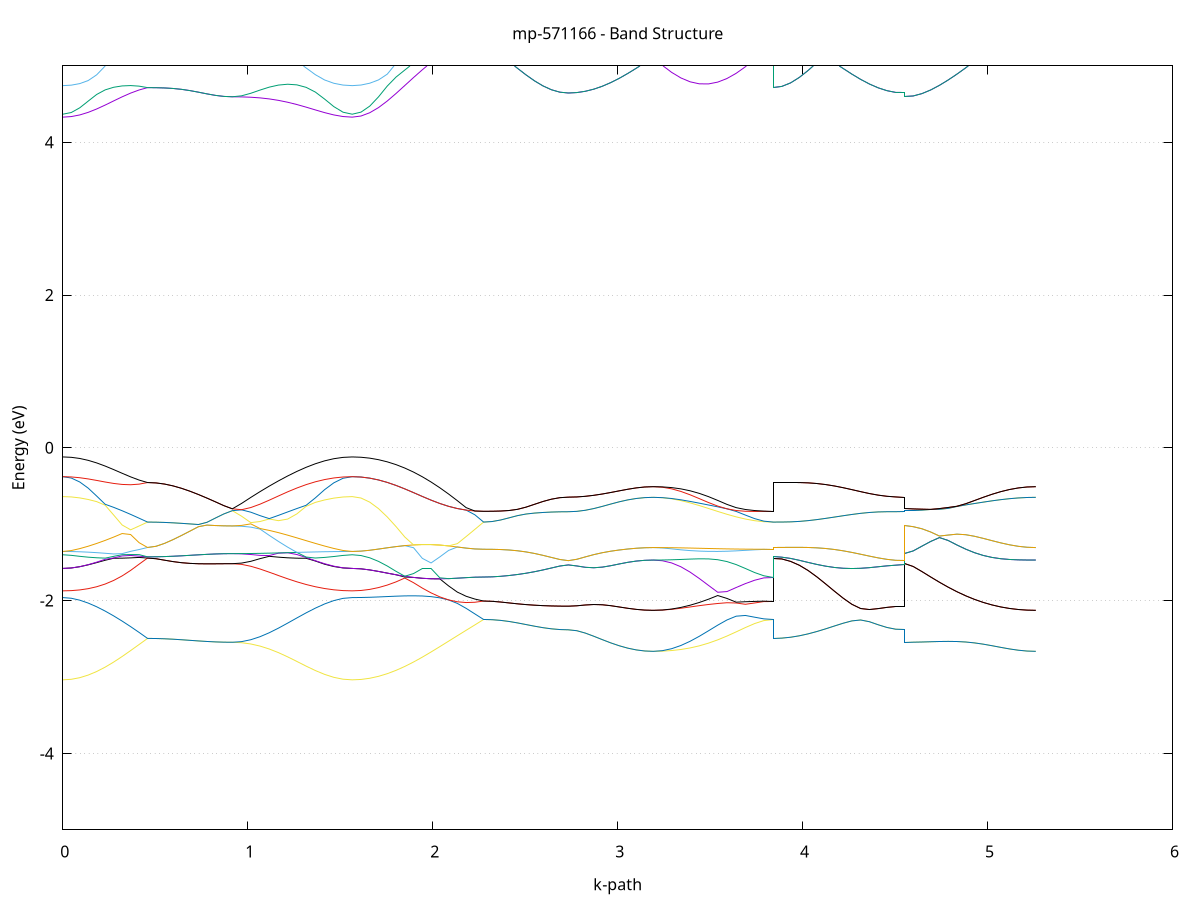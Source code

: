 set title 'mp-571166 - Band Structure'
set xlabel 'k-path'
set ylabel 'Energy (eV)'
set grid y
set yrange [-5:5]
set terminal png size 800,600
set output 'mp-571166_bands_gnuplot.png'
plot '-' using 1:2 with lines notitle, '-' using 1:2 with lines notitle, '-' using 1:2 with lines notitle, '-' using 1:2 with lines notitle, '-' using 1:2 with lines notitle, '-' using 1:2 with lines notitle, '-' using 1:2 with lines notitle, '-' using 1:2 with lines notitle, '-' using 1:2 with lines notitle, '-' using 1:2 with lines notitle, '-' using 1:2 with lines notitle, '-' using 1:2 with lines notitle, '-' using 1:2 with lines notitle, '-' using 1:2 with lines notitle, '-' using 1:2 with lines notitle, '-' using 1:2 with lines notitle, '-' using 1:2 with lines notitle, '-' using 1:2 with lines notitle, '-' using 1:2 with lines notitle, '-' using 1:2 with lines notitle, '-' using 1:2 with lines notitle, '-' using 1:2 with lines notitle, '-' using 1:2 with lines notitle, '-' using 1:2 with lines notitle, '-' using 1:2 with lines notitle, '-' using 1:2 with lines notitle, '-' using 1:2 with lines notitle, '-' using 1:2 with lines notitle, '-' using 1:2 with lines notitle, '-' using 1:2 with lines notitle, '-' using 1:2 with lines notitle, '-' using 1:2 with lines notitle, '-' using 1:2 with lines notitle, '-' using 1:2 with lines notitle, '-' using 1:2 with lines notitle, '-' using 1:2 with lines notitle, '-' using 1:2 with lines notitle, '-' using 1:2 with lines notitle, '-' using 1:2 with lines notitle, '-' using 1:2 with lines notitle, '-' using 1:2 with lines notitle, '-' using 1:2 with lines notitle, '-' using 1:2 with lines notitle, '-' using 1:2 with lines notitle, '-' using 1:2 with lines notitle, '-' using 1:2 with lines notitle, '-' using 1:2 with lines notitle, '-' using 1:2 with lines notitle, '-' using 1:2 with lines notitle, '-' using 1:2 with lines notitle, '-' using 1:2 with lines notitle, '-' using 1:2 with lines notitle, '-' using 1:2 with lines notitle, '-' using 1:2 with lines notitle, '-' using 1:2 with lines notitle, '-' using 1:2 with lines notitle, '-' using 1:2 with lines notitle, '-' using 1:2 with lines notitle, '-' using 1:2 with lines notitle, '-' using 1:2 with lines notitle, '-' using 1:2 with lines notitle, '-' using 1:2 with lines notitle, '-' using 1:2 with lines notitle, '-' using 1:2 with lines notitle
0.000000 -39.485983
0.045838 -39.485983
0.091676 -39.485983
0.137514 -39.485883
0.183352 -39.485883
0.229190 -39.485883
0.275028 -39.485883
0.320866 -39.485883
0.366704 -39.485783
0.412542 -39.485783
0.458380 -39.485783
0.458380 -39.485783
0.504218 -39.485783
0.550056 -39.485783
0.595894 -39.485783
0.641732 -39.485783
0.687571 -39.485783
0.733409 -39.485783
0.779247 -39.485783
0.825085 -39.485783
0.870923 -39.485783
0.916761 -39.485783
0.916761 -39.485783
0.966626 -39.485783
1.016491 -39.485783
1.066356 -39.485783
1.116222 -39.485783
1.166087 -39.485783
1.215952 -39.485883
1.265817 -39.485883
1.315682 -39.485883
1.365548 -39.485883
1.415413 -39.485883
1.465278 -39.485983
1.515143 -39.485983
1.565008 -39.485983
1.565008 -39.485983
1.612362 -39.485983
1.659715 -39.485883
1.707068 -39.485883
1.754421 -39.485783
1.801775 -39.485683
1.849128 -39.485483
1.896481 -39.485383
1.943835 -39.485283
1.991188 -39.485083
2.038541 -39.484983
2.085894 -39.484883
2.133248 -39.484783
2.180601 -39.484683
2.227954 -39.484683
2.275307 -39.484583
2.275307 -39.484583
2.321145 -39.484583
2.366983 -39.484583
2.412821 -39.484583
2.458659 -39.484583
2.504498 -39.484583
2.550336 -39.484583
2.596174 -39.484583
2.642012 -39.484583
2.687850 -39.484583
2.733688 -39.484583
2.733688 -39.484583
2.779526 -39.484583
2.825364 -39.484583
2.871202 -39.484583
2.917040 -39.484583
2.962878 -39.484583
3.008716 -39.484583
3.054554 -39.484583
3.100392 -39.484583
3.146230 -39.484583
3.192068 -39.484583
3.192068 -39.484583
3.241933 -39.484583
3.291798 -39.484583
3.341664 -39.484583
3.391529 -39.484583
3.441394 -39.484583
3.491259 -39.484583
3.541124 -39.484583
3.590990 -39.484583
3.640855 -39.484583
3.690720 -39.484583
3.740585 -39.484583
3.790451 -39.484583
3.840316 -39.484583
3.840316 -39.485783
3.887669 -39.485783
3.935022 -39.485683
3.982376 -39.485683
4.029729 -39.485583
4.077082 -39.485483
4.124435 -39.485383
4.171789 -39.485283
4.219142 -39.485083
4.266495 -39.484983
4.313848 -39.484883
4.361202 -39.484783
4.408555 -39.484683
4.455908 -39.484683
4.503261 -39.484583
4.550615 -39.484583
4.550615 -39.485783
4.597968 -39.485783
4.645321 -39.485683
4.692674 -39.485683
4.740028 -39.485583
4.787381 -39.485483
4.834734 -39.485383
4.882088 -39.485283
4.929441 -39.485083
4.976794 -39.484983
5.024147 -39.484883
5.071501 -39.484783
5.118854 -39.484683
5.166207 -39.484683
5.213560 -39.484583
5.260914 -39.484583
e
0.000000 -39.485583
0.045838 -39.485583
0.091676 -39.485583
0.137514 -39.485583
0.183352 -39.485583
0.229190 -39.485583
0.275028 -39.485583
0.320866 -39.485683
0.366704 -39.485683
0.412542 -39.485683
0.458380 -39.485783
0.458380 -39.485783
0.504218 -39.485783
0.550056 -39.485783
0.595894 -39.485783
0.641732 -39.485783
0.687571 -39.485783
0.733409 -39.485783
0.779247 -39.485783
0.825085 -39.485783
0.870923 -39.485783
0.916761 -39.485783
0.916761 -39.485783
0.966626 -39.485783
1.016491 -39.485783
1.066356 -39.485683
1.116222 -39.485683
1.166087 -39.485683
1.215952 -39.485683
1.265817 -39.485583
1.315682 -39.485583
1.365548 -39.485583
1.415413 -39.485583
1.465278 -39.485583
1.515143 -39.485583
1.565008 -39.485583
1.565008 -39.485583
1.612362 -39.485483
1.659715 -39.485483
1.707068 -39.485483
1.754421 -39.485383
1.801775 -39.485283
1.849128 -39.485183
1.896481 -39.485083
1.943835 -39.484983
1.991188 -39.484883
2.038541 -39.484783
2.085894 -39.484683
2.133248 -39.484683
2.180601 -39.484583
2.227954 -39.484583
2.275307 -39.484583
2.275307 -39.484583
2.321145 -39.484583
2.366983 -39.484583
2.412821 -39.484583
2.458659 -39.484583
2.504498 -39.484583
2.550336 -39.484583
2.596174 -39.484583
2.642012 -39.484583
2.687850 -39.484583
2.733688 -39.484583
2.733688 -39.484583
2.779526 -39.484583
2.825364 -39.484583
2.871202 -39.484583
2.917040 -39.484583
2.962878 -39.484583
3.008716 -39.484583
3.054554 -39.484583
3.100392 -39.484583
3.146230 -39.484583
3.192068 -39.484583
3.192068 -39.484583
3.241933 -39.484583
3.291798 -39.484583
3.341664 -39.484583
3.391529 -39.484583
3.441394 -39.484583
3.491259 -39.484583
3.541124 -39.484583
3.590990 -39.484583
3.640855 -39.484583
3.690720 -39.484583
3.740585 -39.484583
3.790451 -39.484583
3.840316 -39.484583
3.840316 -39.485783
3.887669 -39.485783
3.935022 -39.485683
3.982376 -39.485683
4.029729 -39.485583
4.077082 -39.485483
4.124435 -39.485383
4.171789 -39.485283
4.219142 -39.485083
4.266495 -39.484983
4.313848 -39.484883
4.361202 -39.484783
4.408555 -39.484683
4.455908 -39.484683
4.503261 -39.484583
4.550615 -39.484583
4.550615 -39.485783
4.597968 -39.485783
4.645321 -39.485683
4.692674 -39.485683
4.740028 -39.485583
4.787381 -39.485483
4.834734 -39.485383
4.882088 -39.485183
4.929441 -39.485083
4.976794 -39.484983
5.024147 -39.484883
5.071501 -39.484783
5.118854 -39.484683
5.166207 -39.484583
5.213560 -39.484583
5.260914 -39.484583
e
0.000000 -20.562183
0.045838 -20.562083
0.091676 -20.561783
0.137514 -20.561183
0.183352 -20.560483
0.229190 -20.559483
0.275028 -20.558483
0.320866 -20.557283
0.366704 -20.556083
0.412542 -20.555083
0.458380 -20.554683
0.458380 -20.554683
0.504218 -20.555083
0.550056 -20.556183
0.595894 -20.557483
0.641732 -20.558683
0.687571 -20.559883
0.733409 -20.560883
0.779247 -20.561783
0.825085 -20.562383
0.870923 -20.562783
0.916761 -20.562883
0.916761 -20.562883
0.966626 -20.562883
1.016491 -20.562783
1.066356 -20.562783
1.116222 -20.562683
1.166087 -20.562683
1.215952 -20.562583
1.265817 -20.562483
1.315682 -20.562483
1.365548 -20.562383
1.415413 -20.562283
1.465278 -20.562283
1.515143 -20.562283
1.565008 -20.562183
1.565008 -20.562183
1.612362 -20.562083
1.659715 -20.561583
1.707068 -20.560783
1.754421 -20.559783
1.801775 -20.558483
1.849128 -20.557083
1.896481 -20.555583
1.943835 -20.553983
1.991188 -20.556083
2.038541 -20.560183
2.085894 -20.563783
2.133248 -20.566783
2.180601 -20.568983
2.227954 -20.570283
2.275307 -20.570683
2.275307 -20.570683
2.321145 -20.570783
2.366983 -20.571083
2.412821 -20.571483
2.458659 -20.572083
2.504498 -20.572583
2.550336 -20.573183
2.596174 -20.573683
2.642012 -20.573983
2.687850 -20.574283
2.733688 -20.574283
2.733688 -20.574283
2.779526 -20.574183
2.825364 -20.573983
2.871202 -20.573583
2.917040 -20.573183
2.962878 -20.572583
3.008716 -20.571983
3.054554 -20.571483
3.100392 -20.570983
3.146230 -20.570683
3.192068 -20.570583
3.192068 -20.570583
3.241933 -20.570883
3.291798 -20.571483
3.341664 -20.572383
3.391529 -20.573183
3.441394 -20.573883
3.491259 -20.574183
3.541124 -20.574183
3.590990 -20.573883
3.640855 -20.573183
3.690720 -20.572383
3.740585 -20.571483
3.790451 -20.570883
3.840316 -20.570683
3.840316 -20.554683
3.887669 -20.554483
3.935022 -20.553983
3.982376 -20.553283
4.029729 -20.552283
4.077082 -20.551183
4.124435 -20.551883
4.171789 -20.553983
4.219142 -20.556983
4.266495 -20.560583
4.313848 -20.564183
4.361202 -20.567483
4.408555 -20.570383
4.455908 -20.572483
4.503261 -20.573883
4.550615 -20.574283
4.550615 -20.562883
4.597968 -20.562683
4.645321 -20.562183
4.692674 -20.561383
4.740028 -20.560383
4.787381 -20.559083
4.834734 -20.557583
4.882088 -20.555983
4.929441 -20.554383
4.976794 -20.555283
5.024147 -20.559583
5.071501 -20.563283
5.118854 -20.566383
5.166207 -20.568683
5.213560 -20.570183
5.260914 -20.570583
e
0.000000 -20.562183
0.045838 -20.562083
0.091676 -20.561783
0.137514 -20.561183
0.183352 -20.560383
0.229190 -20.559483
0.275028 -20.558383
0.320866 -20.557183
0.366704 -20.555983
0.412542 -20.554983
0.458380 -20.554683
0.458380 -20.554683
0.504218 -20.555083
0.550056 -20.556183
0.595894 -20.557483
0.641732 -20.558683
0.687571 -20.559883
0.733409 -20.560883
0.779247 -20.561783
0.825085 -20.562383
0.870923 -20.562783
0.916761 -20.562883
0.916761 -20.562883
0.966626 -20.562583
1.016491 -20.561683
1.066356 -20.560383
1.116222 -20.558683
1.166087 -20.556683
1.215952 -20.555083
1.265817 -20.554783
1.315682 -20.556283
1.365548 -20.558083
1.415413 -20.559783
1.465278 -20.561083
1.515143 -20.561983
1.565008 -20.562183
1.565008 -20.562183
1.612362 -20.562083
1.659715 -20.561583
1.707068 -20.560783
1.754421 -20.559783
1.801775 -20.558483
1.849128 -20.557083
1.896481 -20.555583
1.943835 -20.553983
1.991188 -20.554683
2.038541 -20.558983
2.085894 -20.562883
2.133248 -20.566083
2.180601 -20.568483
2.227954 -20.570083
2.275307 -20.570683
2.275307 -20.570683
2.321145 -20.570783
2.366983 -20.571083
2.412821 -20.571483
2.458659 -20.572083
2.504498 -20.572583
2.550336 -20.573183
2.596174 -20.573683
2.642012 -20.573983
2.687850 -20.574283
2.733688 -20.574283
2.733688 -20.574283
2.779526 -20.574183
2.825364 -20.573983
2.871202 -20.573583
2.917040 -20.573183
2.962878 -20.572583
3.008716 -20.571983
3.054554 -20.571483
3.100392 -20.570983
3.146230 -20.570683
3.192068 -20.570583
3.192068 -20.570583
3.241933 -20.570583
3.291798 -20.570683
3.341664 -20.570683
3.391529 -20.570683
3.441394 -20.570683
3.491259 -20.570683
3.541124 -20.570683
3.590990 -20.570683
3.640855 -20.570683
3.690720 -20.570683
3.740585 -20.570683
3.790451 -20.570683
3.840316 -20.570683
3.840316 -20.554683
3.887669 -20.554483
3.935022 -20.553983
3.982376 -20.553283
4.029729 -20.552283
4.077082 -20.551183
4.124435 -20.551883
4.171789 -20.553983
4.219142 -20.556983
4.266495 -20.560583
4.313848 -20.564183
4.361202 -20.567483
4.408555 -20.570383
4.455908 -20.572483
4.503261 -20.573883
4.550615 -20.574283
4.550615 -20.562883
4.597968 -20.562683
4.645321 -20.562183
4.692674 -20.561383
4.740028 -20.560383
4.787381 -20.559083
4.834734 -20.557583
4.882088 -20.555983
4.929441 -20.554383
4.976794 -20.555283
5.024147 -20.559583
5.071501 -20.563283
5.118854 -20.566383
5.166207 -20.568683
5.213560 -20.570183
5.260914 -20.570583
e
0.000000 -20.541283
0.045838 -20.541383
0.091676 -20.541783
0.137514 -20.542383
0.183352 -20.543183
0.229190 -20.544183
0.275028 -20.545283
0.320866 -20.546483
0.366704 -20.547683
0.412542 -20.548683
0.458380 -20.549083
0.458380 -20.549083
0.504218 -20.548583
0.550056 -20.547583
0.595894 -20.546283
0.641732 -20.544983
0.687571 -20.543783
0.733409 -20.542783
0.779247 -20.541983
0.825085 -20.541383
0.870923 -20.540983
0.916761 -20.540883
0.916761 -20.540883
0.966626 -20.541183
1.016491 -20.541983
1.066356 -20.543383
1.116222 -20.545083
1.166087 -20.546983
1.215952 -20.548683
1.265817 -20.548883
1.315682 -20.547383
1.365548 -20.545483
1.415413 -20.543783
1.465278 -20.542483
1.515143 -20.541583
1.565008 -20.541283
1.565008 -20.541283
1.612362 -20.541283
1.659715 -20.541183
1.707068 -20.541083
1.754421 -20.540983
1.801775 -20.540883
1.849128 -20.542583
1.896481 -20.547083
1.943835 -20.551583
1.991188 -20.552383
2.038541 -20.550883
2.085894 -20.549583
2.133248 -20.548483
2.180601 -20.547583
2.227954 -20.547083
2.275307 -20.546883
2.275307 -20.546883
2.321145 -20.546783
2.366983 -20.546483
2.412821 -20.546083
2.458659 -20.545583
2.504498 -20.544983
2.550336 -20.544483
2.596174 -20.543983
2.642012 -20.543583
2.687850 -20.543383
2.733688 -20.543283
2.733688 -20.543283
2.779526 -20.543383
2.825364 -20.543683
2.871202 -20.543983
2.917040 -20.544483
2.962878 -20.544983
3.008716 -20.545583
3.054554 -20.546183
3.100392 -20.546583
3.146230 -20.546883
3.192068 -20.546983
3.192068 -20.546983
3.241933 -20.546983
3.291798 -20.546983
3.341664 -20.546983
3.391529 -20.546983
3.441394 -20.546983
3.491259 -20.546983
3.541124 -20.546983
3.590990 -20.546983
3.640855 -20.546883
3.690720 -20.546883
3.740585 -20.546883
3.790451 -20.546883
3.840316 -20.546883
3.840316 -20.549083
3.887669 -20.549083
3.935022 -20.549183
3.982376 -20.549383
4.029729 -20.549783
4.077082 -20.550283
4.124435 -20.549483
4.171789 -20.548083
4.219142 -20.546583
4.266495 -20.545083
4.313848 -20.543883
4.361202 -20.543383
4.408555 -20.543283
4.455908 -20.543383
4.503261 -20.543383
4.550615 -20.543283
4.550615 -20.540883
4.597968 -20.540783
4.645321 -20.540783
4.692674 -20.540683
4.740028 -20.540583
4.787381 -20.540483
4.834734 -20.541583
4.882088 -20.546083
4.929441 -20.550783
4.976794 -20.552783
5.024147 -20.551283
5.071501 -20.549883
5.118854 -20.548683
5.166207 -20.547783
5.213560 -20.547183
5.260914 -20.546983
e
0.000000 -20.541283
0.045838 -20.541383
0.091676 -20.541783
0.137514 -20.542383
0.183352 -20.543183
0.229190 -20.544083
0.275028 -20.545183
0.320866 -20.546383
0.366704 -20.547583
0.412542 -20.548583
0.458380 -20.549083
0.458380 -20.549083
0.504218 -20.548583
0.550056 -20.547583
0.595894 -20.546283
0.641732 -20.544983
0.687571 -20.543783
0.733409 -20.542783
0.779247 -20.541983
0.825085 -20.541383
0.870923 -20.540983
0.916761 -20.540883
0.916761 -20.540883
0.966626 -20.540883
1.016491 -20.540883
1.066356 -20.540883
1.116222 -20.540883
1.166087 -20.540983
1.215952 -20.541083
1.265817 -20.541083
1.315682 -20.541183
1.365548 -20.541183
1.415413 -20.541283
1.465278 -20.541283
1.515143 -20.541283
1.565008 -20.541283
1.565008 -20.541283
1.612362 -20.541283
1.659715 -20.541183
1.707068 -20.541083
1.754421 -20.540983
1.801775 -20.540883
1.849128 -20.540683
1.896481 -20.545183
1.943835 -20.549983
1.991188 -20.552383
2.038541 -20.550883
2.085894 -20.549583
2.133248 -20.548483
2.180601 -20.547583
2.227954 -20.547083
2.275307 -20.546883
2.275307 -20.546883
2.321145 -20.546783
2.366983 -20.546483
2.412821 -20.546083
2.458659 -20.545583
2.504498 -20.544983
2.550336 -20.544483
2.596174 -20.543983
2.642012 -20.543583
2.687850 -20.543383
2.733688 -20.543283
2.733688 -20.543283
2.779526 -20.543383
2.825364 -20.543683
2.871202 -20.543983
2.917040 -20.544483
2.962878 -20.544983
3.008716 -20.545583
3.054554 -20.546183
3.100392 -20.546583
3.146230 -20.546883
3.192068 -20.546983
3.192068 -20.546983
3.241933 -20.546783
3.291798 -20.546083
3.341664 -20.545283
3.391529 -20.544383
3.441394 -20.543683
3.491259 -20.543283
3.541124 -20.543283
3.590990 -20.543683
3.640855 -20.544383
3.690720 -20.545183
3.740585 -20.546083
3.790451 -20.546683
3.840316 -20.546883
3.840316 -20.549083
3.887669 -20.549083
3.935022 -20.549183
3.982376 -20.549383
4.029729 -20.549783
4.077082 -20.550283
4.124435 -20.549483
4.171789 -20.548083
4.219142 -20.546583
4.266495 -20.545083
4.313848 -20.543883
4.361202 -20.543383
4.408555 -20.543283
4.455908 -20.543383
4.503261 -20.543383
4.550615 -20.543283
4.550615 -20.540883
4.597968 -20.540783
4.645321 -20.540783
4.692674 -20.540683
4.740028 -20.540583
4.787381 -20.540483
4.834734 -20.541583
4.882088 -20.546083
4.929441 -20.550783
4.976794 -20.552783
5.024147 -20.551283
5.071501 -20.549883
5.118854 -20.548683
5.166207 -20.547783
5.213560 -20.547183
5.260914 -20.546983
e
0.000000 -20.527383
0.045838 -20.527383
0.091676 -20.527383
0.137514 -20.527283
0.183352 -20.527183
0.229190 -20.526983
0.275028 -20.526883
0.320866 -20.526683
0.366704 -20.526483
0.412542 -20.526283
0.458380 -20.526083
0.458380 -20.526083
0.504218 -20.526083
0.550056 -20.526083
0.595894 -20.526083
0.641732 -20.526083
0.687571 -20.526083
0.733409 -20.526083
0.779247 -20.526083
0.825085 -20.526083
0.870923 -20.526083
0.916761 -20.526083
0.916761 -20.526083
0.966626 -20.526083
1.016491 -20.526183
1.066356 -20.526183
1.116222 -20.526383
1.166087 -20.526483
1.215952 -20.526683
1.265817 -20.526783
1.315682 -20.526983
1.365548 -20.527083
1.415413 -20.527283
1.465278 -20.527283
1.515143 -20.527383
1.565008 -20.527383
1.565008 -20.527383
1.612362 -20.527883
1.659715 -20.529283
1.707068 -20.531583
1.754421 -20.534683
1.801775 -20.538383
1.849128 -20.540683
1.896481 -20.540583
1.943835 -20.540383
1.991188 -20.540283
2.038541 -20.540183
2.085894 -20.540083
2.133248 -20.539983
2.180601 -20.539983
2.227954 -20.539983
2.275307 -20.539983
2.275307 -20.539983
2.321145 -20.539983
2.366983 -20.539983
2.412821 -20.539983
2.458659 -20.539983
2.504498 -20.539883
2.550336 -20.539883
2.596174 -20.539883
2.642012 -20.539883
2.687850 -20.539883
2.733688 -20.539883
2.733688 -20.539883
2.779526 -20.539883
2.825364 -20.539883
2.871202 -20.539883
2.917040 -20.539983
2.962878 -20.539983
3.008716 -20.539983
3.054554 -20.539983
3.100392 -20.539983
3.146230 -20.539983
3.192068 -20.539983
3.192068 -20.539983
3.241933 -20.539983
3.291798 -20.539983
3.341664 -20.539983
3.391529 -20.539983
3.441394 -20.539983
3.491259 -20.539983
3.541124 -20.539983
3.590990 -20.539983
3.640855 -20.539983
3.690720 -20.539983
3.740585 -20.539983
3.790451 -20.539983
3.840316 -20.539983
3.840316 -20.526083
3.887669 -20.526483
3.935022 -20.527783
3.982376 -20.529783
4.029729 -20.532383
4.077082 -20.535283
4.124435 -20.538083
4.171789 -20.540183
4.219142 -20.541583
4.266495 -20.542383
4.313848 -20.542683
4.361202 -20.542083
4.408555 -20.541183
4.455908 -20.540483
4.503261 -20.540083
4.550615 -20.539883
4.550615 -20.526083
4.597968 -20.526583
4.645321 -20.527983
4.692674 -20.530383
4.740028 -20.533483
4.787381 -20.537283
4.834734 -20.540283
4.882088 -20.540183
4.929441 -20.540083
4.976794 -20.539983
5.024147 -20.539883
5.071501 -20.539883
5.118854 -20.539883
5.166207 -20.539983
5.213560 -20.539983
5.260914 -20.539983
e
0.000000 -20.524683
0.045838 -20.524783
0.091676 -20.524783
0.137514 -20.524883
0.183352 -20.524983
0.229190 -20.525083
0.275028 -20.525283
0.320866 -20.525483
0.366704 -20.525683
0.412542 -20.525883
0.458380 -20.526083
0.458380 -20.526083
0.504218 -20.526083
0.550056 -20.526083
0.595894 -20.526083
0.641732 -20.526083
0.687571 -20.526083
0.733409 -20.526083
0.779247 -20.526083
0.825085 -20.526083
0.870923 -20.526083
0.916761 -20.526083
0.916761 -20.526083
0.966626 -20.526083
1.016491 -20.525983
1.066356 -20.525883
1.116222 -20.525783
1.166087 -20.525583
1.215952 -20.525483
1.265817 -20.525283
1.315682 -20.525183
1.365548 -20.524983
1.415413 -20.524883
1.465278 -20.524783
1.515143 -20.524783
1.565008 -20.524683
1.565008 -20.524683
1.612362 -20.525183
1.659715 -20.526683
1.707068 -20.529083
1.754421 -20.532283
1.801775 -20.536183
1.849128 -20.540583
1.896481 -20.540583
1.943835 -20.540383
1.991188 -20.540283
2.038541 -20.540183
2.085894 -20.540083
2.133248 -20.539983
2.180601 -20.539983
2.227954 -20.539983
2.275307 -20.539983
2.275307 -20.539983
2.321145 -20.539983
2.366983 -20.539983
2.412821 -20.539983
2.458659 -20.539983
2.504498 -20.539883
2.550336 -20.539883
2.596174 -20.539883
2.642012 -20.539883
2.687850 -20.539883
2.733688 -20.539883
2.733688 -20.539883
2.779526 -20.539883
2.825364 -20.539883
2.871202 -20.539883
2.917040 -20.539983
2.962878 -20.539983
3.008716 -20.539983
3.054554 -20.539983
3.100392 -20.539983
3.146230 -20.539983
3.192068 -20.539983
3.192068 -20.539983
3.241933 -20.539983
3.291798 -20.539983
3.341664 -20.539983
3.391529 -20.539983
3.441394 -20.539983
3.491259 -20.539883
3.541124 -20.539883
3.590990 -20.539883
3.640855 -20.539883
3.690720 -20.539983
3.740585 -20.539983
3.790451 -20.539983
3.840316 -20.539983
3.840316 -20.526083
3.887669 -20.526483
3.935022 -20.527783
3.982376 -20.529783
4.029729 -20.532383
4.077082 -20.535283
4.124435 -20.538083
4.171789 -20.540183
4.219142 -20.541583
4.266495 -20.542383
4.313848 -20.542683
4.361202 -20.542083
4.408555 -20.541183
4.455908 -20.540483
4.503261 -20.540083
4.550615 -20.539883
4.550615 -20.526083
4.597968 -20.526583
4.645321 -20.527983
4.692674 -20.530383
4.740028 -20.533483
4.787381 -20.537283
4.834734 -20.540283
4.882088 -20.540183
4.929441 -20.540083
4.976794 -20.539983
5.024147 -20.539883
5.071501 -20.539883
5.118854 -20.539883
5.166207 -20.539983
5.213560 -20.539983
5.260914 -20.539983
e
0.000000 -13.332483
0.045838 -13.330483
0.091676 -13.324783
0.137514 -13.315283
0.183352 -13.302283
0.229190 -13.286083
0.275028 -13.266883
0.320866 -13.245383
0.366704 -13.221883
0.412542 -13.196883
0.458380 -13.171083
0.458380 -13.171083
0.504218 -13.170883
0.550056 -13.170083
0.595894 -13.168883
0.641732 -13.167383
0.687571 -13.165583
0.733409 -13.163883
0.779247 -13.162283
0.825085 -13.160983
0.870923 -13.160083
0.916761 -13.159783
0.916761 -13.159783
0.966626 -13.162683
1.016491 -13.171083
1.066356 -13.184183
1.116222 -13.200983
1.166087 -13.220183
1.215952 -13.240583
1.265817 -13.261083
1.315682 -13.280583
1.365548 -13.297983
1.415413 -13.312483
1.465278 -13.323383
1.515143 -13.330183
1.565008 -13.332483
1.565008 -13.332483
1.612362 -13.330183
1.659715 -13.323583
1.707068 -13.312883
1.754421 -13.298183
1.801775 -13.279983
1.849128 -13.258883
1.896481 -13.235283
1.943835 -13.209983
1.991188 -13.183683
2.038541 -13.156883
2.085894 -13.130483
2.133248 -13.105083
2.180601 -13.081283
2.227954 -13.059483
2.275307 -13.040283
2.275307 -13.040283
2.321145 -13.039883
2.366983 -13.038883
2.412821 -13.037283
2.458659 -13.034983
2.504498 -13.032283
2.550336 -13.029183
2.596174 -13.025883
2.642012 -13.022783
2.687850 -13.020283
2.733688 -13.019383
2.733688 -13.019383
2.779526 -13.019583
2.825364 -13.020383
2.871202 -13.021383
2.917040 -13.022483
2.962878 -13.023683
3.008716 -13.024783
3.054554 -13.025683
3.100392 -13.026383
3.146230 -13.026783
3.192068 -13.026883
3.192068 -13.026883
3.241933 -13.027083
3.291798 -13.027683
3.341664 -13.028583
3.391529 -13.029783
3.441394 -13.031183
3.491259 -13.032783
3.541124 -13.034383
3.590990 -13.035983
3.640855 -13.037383
3.690720 -13.038583
3.740585 -13.039483
3.790451 -13.040083
3.840316 -13.040283
3.840316 -13.171083
3.887669 -13.169683
3.935022 -13.165283
3.982376 -13.158283
4.029729 -13.148783
4.077082 -13.137283
4.124435 -13.124183
4.171789 -13.109983
4.219142 -13.095183
4.266495 -13.080283
4.313848 -13.065983
4.361202 -13.052583
4.408555 -13.040483
4.455908 -13.030283
4.503261 -13.022583
4.550615 -13.019383
4.550615 -13.159783
4.597968 -13.158383
4.645321 -13.154083
4.692674 -13.147283
4.740028 -13.138083
4.787381 -13.126883
4.834734 -13.114283
4.882088 -13.100783
4.929441 -13.086883
4.976794 -13.073283
5.024147 -13.060483
5.071501 -13.049183
5.118854 -13.039783
5.166207 -13.032683
5.213560 -13.028383
5.260914 -13.026883
e
0.000000 -13.003183
0.045838 -13.005183
0.091676 -13.011183
0.137514 -13.021183
0.183352 -13.035083
0.229190 -13.052283
0.275028 -13.072583
0.320866 -13.095183
0.366704 -13.119583
0.412542 -13.145083
0.458380 -13.171083
0.458380 -13.171083
0.504218 -13.170883
0.550056 -13.170083
0.595894 -13.168883
0.641732 -13.167383
0.687571 -13.165583
0.733409 -13.163883
0.779247 -13.162283
0.825085 -13.160983
0.870923 -13.160083
0.916761 -13.159783
0.916761 -13.159783
0.966626 -13.157583
1.016491 -13.151083
1.066356 -13.140583
1.116222 -13.126783
1.166087 -13.110283
1.215952 -13.092083
1.265817 -13.073283
1.315682 -13.054883
1.365548 -13.037883
1.415413 -13.023483
1.465278 -13.012483
1.515143 -13.005583
1.565008 -13.003183
1.565008 -13.003183
1.612362 -13.002683
1.659715 -13.001083
1.707068 -12.998683
1.754421 -12.995683
1.801775 -12.992383
1.849128 -12.989283
1.896481 -12.986783
1.943835 -12.985483
1.991188 -12.985683
2.038541 -12.987883
2.085894 -12.992583
2.133248 -13.000083
2.180601 -13.010483
2.227954 -13.023883
2.275307 -13.040283
2.275307 -13.040283
2.321145 -13.039883
2.366983 -13.038883
2.412821 -13.037283
2.458659 -13.034983
2.504498 -13.032283
2.550336 -13.029183
2.596174 -13.025883
2.642012 -13.022783
2.687850 -13.020283
2.733688 -13.019383
2.733688 -13.019383
2.779526 -13.019583
2.825364 -13.020383
2.871202 -13.021383
2.917040 -13.022483
2.962878 -13.023683
3.008716 -13.024783
3.054554 -13.025683
3.100392 -13.026383
3.146230 -13.026783
3.192068 -13.026883
3.192068 -13.026883
3.241933 -13.026383
3.291798 -13.024883
3.341664 -13.022683
3.391529 -13.020283
3.441394 -13.018783
3.491259 -13.019683
3.541124 -13.022883
3.590990 -13.026983
3.640855 -13.031283
3.690720 -13.034983
3.740585 -13.037883
3.790451 -13.039683
3.840316 -13.040283
3.840316 -13.171083
3.887669 -13.169683
3.935022 -13.165283
3.982376 -13.158283
4.029729 -13.148783
4.077082 -13.137283
4.124435 -13.124183
4.171789 -13.109983
4.219142 -13.095183
4.266495 -13.080283
4.313848 -13.065983
4.361202 -13.052583
4.408555 -13.040483
4.455908 -13.030283
4.503261 -13.022583
4.550615 -13.019383
4.550615 -13.159783
4.597968 -13.158383
4.645321 -13.154083
4.692674 -13.147283
4.740028 -13.138083
4.787381 -13.126883
4.834734 -13.114283
4.882088 -13.100783
4.929441 -13.086883
4.976794 -13.073283
5.024147 -13.060483
5.071501 -13.049183
5.118854 -13.039783
5.166207 -13.032683
5.213560 -13.028383
5.260914 -13.026883
e
0.000000 -12.950783
0.045838 -12.950883
0.091676 -12.951283
0.137514 -12.951683
0.183352 -12.952083
0.229190 -12.952383
0.275028 -12.952483
0.320866 -12.952583
0.366704 -12.952483
0.412542 -12.952383
0.458380 -12.952283
0.458380 -12.952283
0.504218 -12.952583
0.550056 -12.953383
0.595894 -12.954683
0.641732 -12.956283
0.687571 -12.958183
0.733409 -12.960083
0.779247 -12.961783
0.825085 -12.963183
0.870923 -12.964083
0.916761 -12.964383
0.916761 -12.964383
0.966626 -12.964183
1.016491 -12.963683
1.066356 -12.962683
1.116222 -12.961483
1.166087 -12.959983
1.215952 -12.958383
1.265817 -12.956783
1.315682 -12.955183
1.365548 -12.953683
1.415413 -12.952483
1.465278 -12.951483
1.515143 -12.950983
1.565008 -12.950783
1.565008 -12.950783
1.612362 -12.950983
1.659715 -12.951883
1.707068 -12.953283
1.754421 -12.955083
1.801775 -12.957283
1.849128 -12.959883
1.896481 -12.962583
1.943835 -12.965283
1.991188 -12.968083
2.038541 -12.970583
2.085894 -12.972883
2.133248 -12.974683
2.180601 -12.976083
2.227954 -12.976983
2.275307 -12.977283
2.275307 -12.977283
2.321145 -12.977583
2.366983 -12.978583
2.412821 -12.980283
2.458659 -12.982483
2.504498 -12.985283
2.550336 -12.988383
2.596174 -12.991583
2.642012 -12.994683
2.687850 -12.997183
2.733688 -12.998183
2.733688 -12.998183
2.779526 -12.997883
2.825364 -12.996983
2.871202 -12.995883
2.917040 -12.994483
2.962878 -12.993083
3.008716 -12.991783
3.054554 -12.990683
3.100392 -12.989783
3.146230 -12.989283
3.192068 -12.989083
3.192068 -12.989083
3.241933 -12.989683
3.291798 -12.991383
3.341664 -12.993883
3.391529 -12.996583
3.441394 -12.998283
3.491259 -12.997683
3.541124 -12.994683
3.590990 -12.990683
3.640855 -12.986483
3.690720 -12.982683
3.740585 -12.979783
3.790451 -12.977883
3.840316 -12.977283
3.840316 -12.952283
3.887669 -12.952583
3.935022 -12.953583
3.982376 -12.955083
4.029729 -12.957283
4.077082 -12.959883
4.124435 -12.962983
4.171789 -12.966383
4.219142 -12.970183
4.266495 -12.974083
4.313848 -12.978283
4.361202 -12.982683
4.408555 -12.987183
4.455908 -12.991883
4.503261 -12.996083
4.550615 -12.998183
4.550615 -12.964383
4.597968 -12.964683
4.645321 -12.965483
4.692674 -12.966783
4.740028 -12.968483
4.787381 -12.970583
4.834734 -12.972883
4.882088 -12.975383
4.929441 -12.977983
4.976794 -12.980483
5.024147 -12.982883
5.071501 -12.984983
5.118854 -12.986783
5.166207 -12.988083
5.213560 -12.988883
5.260914 -12.989083
e
0.000000 -12.950783
0.045838 -12.950783
0.091676 -12.950783
0.137514 -12.950883
0.183352 -12.951083
0.229190 -12.951283
0.275028 -12.951483
0.320866 -12.951683
0.366704 -12.951883
0.412542 -12.952083
0.458380 -12.952283
0.458380 -12.952283
0.504218 -12.952583
0.550056 -12.953383
0.595894 -12.954683
0.641732 -12.956283
0.687571 -12.958183
0.733409 -12.960083
0.779247 -12.961783
0.825085 -12.963183
0.870923 -12.964083
0.916761 -12.964383
0.916761 -12.964383
0.966626 -12.963883
1.016491 -12.962383
1.066356 -12.960383
1.116222 -12.958083
1.166087 -12.955983
1.215952 -12.954283
1.265817 -12.952883
1.315682 -12.951883
1.365548 -12.951283
1.415413 -12.950983
1.465278 -12.950783
1.515143 -12.950783
1.565008 -12.950783
1.565008 -12.950783
1.612362 -12.950983
1.659715 -12.951883
1.707068 -12.953283
1.754421 -12.955083
1.801775 -12.957283
1.849128 -12.959883
1.896481 -12.962583
1.943835 -12.965283
1.991188 -12.968083
2.038541 -12.970583
2.085894 -12.972883
2.133248 -12.974683
2.180601 -12.976083
2.227954 -12.976983
2.275307 -12.977283
2.275307 -12.977283
2.321145 -12.977583
2.366983 -12.978583
2.412821 -12.980283
2.458659 -12.982483
2.504498 -12.985283
2.550336 -12.988383
2.596174 -12.991583
2.642012 -12.994683
2.687850 -12.997183
2.733688 -12.998183
2.733688 -12.998183
2.779526 -12.997883
2.825364 -12.996983
2.871202 -12.995883
2.917040 -12.994483
2.962878 -12.993083
3.008716 -12.991783
3.054554 -12.990683
3.100392 -12.989783
3.146230 -12.989283
3.192068 -12.989083
3.192068 -12.989083
3.241933 -12.988983
3.291798 -12.988483
3.341664 -12.987683
3.391529 -12.986583
3.441394 -12.985283
3.491259 -12.983883
3.541124 -12.982483
3.590990 -12.981083
3.640855 -12.979883
3.690720 -12.978783
3.740585 -12.977983
3.790451 -12.977483
3.840316 -12.977283
3.840316 -12.952283
3.887669 -12.952583
3.935022 -12.953583
3.982376 -12.955083
4.029729 -12.957283
4.077082 -12.959883
4.124435 -12.962983
4.171789 -12.966383
4.219142 -12.970183
4.266495 -12.974083
4.313848 -12.978283
4.361202 -12.982683
4.408555 -12.987183
4.455908 -12.991883
4.503261 -12.996083
4.550615 -12.998183
4.550615 -12.964383
4.597968 -12.964683
4.645321 -12.965483
4.692674 -12.966783
4.740028 -12.968483
4.787381 -12.970583
4.834734 -12.972883
4.882088 -12.975383
4.929441 -12.977983
4.976794 -12.980483
5.024147 -12.982883
5.071501 -12.984983
5.118854 -12.986783
5.166207 -12.988083
5.213560 -12.988883
5.260914 -12.989083
e
0.000000 -3.037183
0.045838 -3.030083
0.091676 -3.009083
0.137514 -2.974683
0.183352 -2.928083
0.229190 -2.870783
0.275028 -2.804583
0.320866 -2.731683
0.366704 -2.654383
0.412542 -2.574783
0.458380 -2.494883
0.458380 -2.494883
0.504218 -2.496183
0.550056 -2.499683
0.595894 -2.505283
0.641732 -2.512283
0.687571 -2.520083
0.733409 -2.527883
0.779247 -2.534983
0.825085 -2.540583
0.870923 -2.544183
0.916761 -2.545383
0.916761 -2.545383
0.966626 -2.550983
1.016491 -2.567683
1.066356 -2.595283
1.116222 -2.633483
1.166087 -2.681183
1.215952 -2.736583
1.265817 -2.796683
1.315682 -2.857783
1.365548 -2.915483
1.415413 -2.965583
1.465278 -3.004383
1.515143 -3.028883
1.565008 -3.037183
1.565008 -3.037183
1.612362 -3.032083
1.659715 -3.016583
1.707068 -2.991283
1.754421 -2.956583
1.801775 -2.913083
1.849128 -2.861783
1.896481 -2.803683
1.943835 -2.740283
1.991188 -2.672683
2.038541 -2.602583
2.085894 -2.531283
2.133248 -2.459883
2.180601 -2.388983
2.227954 -2.318383
2.275307 -2.246983
2.275307 -2.246983
2.321145 -2.249983
2.366983 -2.258783
2.412821 -2.273083
2.458659 -2.291983
2.504498 -2.313383
2.550336 -2.334883
2.596174 -2.354283
2.642012 -2.369383
2.687850 -2.378983
2.733688 -2.382283
2.733688 -2.382283
2.779526 -2.394183
2.825364 -2.425283
2.871202 -2.466683
2.917040 -2.510883
2.962878 -2.553483
3.008716 -2.591183
3.054554 -2.622283
3.100392 -2.645283
3.146230 -2.659383
3.192068 -2.664183
3.192068 -2.664183
3.241933 -2.661583
3.291798 -2.653783
3.341664 -2.640083
3.391529 -2.619783
3.441394 -2.592183
3.491259 -2.556783
3.541124 -2.513883
3.590990 -2.464083
3.640855 -2.409283
3.690720 -2.352783
3.740585 -2.300583
3.790451 -2.261683
3.840316 -2.246983
3.840316 -2.494883
3.887669 -2.491083
3.935022 -2.479483
3.982376 -2.460783
4.029729 -2.435483
4.077082 -2.404683
4.124435 -2.369783
4.171789 -2.332683
4.219142 -2.296283
4.266495 -2.265683
4.313848 -2.253783
4.361202 -2.276283
4.408555 -2.316083
4.455908 -2.351483
4.503261 -2.374383
4.550615 -2.382283
4.550615 -2.545383
4.597968 -2.544483
4.645321 -2.541983
4.692674 -2.538583
4.740028 -2.535383
4.787381 -2.533883
4.834734 -2.535683
4.882088 -2.541983
4.929441 -2.553583
4.976794 -2.570183
5.024147 -2.590483
5.071501 -2.612183
5.118854 -2.632683
5.166207 -2.649383
5.213560 -2.660383
5.260914 -2.664183
e
0.000000 -1.960383
0.045838 -1.969183
0.091676 -1.994183
0.137514 -2.032483
0.183352 -2.080883
0.229190 -2.137283
0.275028 -2.200083
0.320866 -2.268083
0.366704 -2.340483
0.412542 -2.416383
0.458380 -2.494883
0.458380 -2.494883
0.504218 -2.496183
0.550056 -2.499683
0.595894 -2.505283
0.641732 -2.512283
0.687571 -2.520083
0.733409 -2.527883
0.779247 -2.534983
0.825085 -2.540583
0.870923 -2.544183
0.916761 -2.545383
0.916761 -2.545383
0.966626 -2.536983
1.016491 -2.512083
1.066356 -2.472583
1.116222 -2.420883
1.166087 -2.360383
1.215952 -2.294483
1.265817 -2.226783
1.315682 -2.160483
1.365548 -2.098583
1.415413 -2.043883
1.465278 -1.999983
1.515143 -1.970683
1.565008 -1.960383
1.565008 -1.960383
1.612362 -1.959383
1.659715 -1.956483
1.707068 -1.952083
1.754421 -1.946983
1.801775 -1.942083
1.849128 -1.938283
1.896481 -1.937083
1.943835 -1.939683
1.991188 -1.947883
2.038541 -1.963783
2.085894 -1.991183
2.133248 -2.036583
2.180601 -2.101083
2.227954 -2.173983
2.275307 -2.246983
2.275307 -2.246983
2.321145 -2.249983
2.366983 -2.258783
2.412821 -2.273083
2.458659 -2.291983
2.504498 -2.313383
2.550336 -2.334883
2.596174 -2.354283
2.642012 -2.369383
2.687850 -2.378983
2.733688 -2.382283
2.733688 -2.382283
2.779526 -2.394183
2.825364 -2.425283
2.871202 -2.466683
2.917040 -2.510883
2.962878 -2.553483
3.008716 -2.591183
3.054554 -2.622283
3.100392 -2.645283
3.146230 -2.659383
3.192068 -2.664183
3.192068 -2.664183
3.241933 -2.655383
3.291798 -2.629583
3.341664 -2.587983
3.391529 -2.532883
3.441394 -2.467183
3.491259 -2.394983
3.541124 -2.321383
3.590990 -2.253483
3.640855 -2.203883
3.690720 -2.194483
3.740585 -2.217183
3.790451 -2.238983
3.840316 -2.246983
3.840316 -2.494883
3.887669 -2.491083
3.935022 -2.479483
3.982376 -2.460783
4.029729 -2.435483
4.077082 -2.404683
4.124435 -2.369783
4.171789 -2.332683
4.219142 -2.296283
4.266495 -2.265683
4.313848 -2.253783
4.361202 -2.276283
4.408555 -2.316083
4.455908 -2.351483
4.503261 -2.374383
4.550615 -2.382283
4.550615 -2.545383
4.597968 -2.544483
4.645321 -2.541983
4.692674 -2.538583
4.740028 -2.535383
4.787381 -2.533883
4.834734 -2.535683
4.882088 -2.541983
4.929441 -2.553583
4.976794 -2.570183
5.024147 -2.590483
5.071501 -2.612183
5.118854 -2.632683
5.166207 -2.649383
5.213560 -2.660383
5.260914 -2.664183
e
0.000000 -1.872283
0.045838 -1.869283
0.091676 -1.860183
0.137514 -1.843683
0.183352 -1.818483
0.229190 -1.783083
0.275028 -1.736083
0.320866 -1.676683
0.366704 -1.604883
0.412542 -1.523183
0.458380 -1.442783
0.458380 -1.442783
0.504218 -1.451883
0.550056 -1.470883
0.595894 -1.489383
0.641732 -1.503683
0.687571 -1.512783
0.733409 -1.517483
0.779247 -1.518783
0.825085 -1.518283
0.870923 -1.517283
0.916761 -1.516783
0.916761 -1.516783
0.966626 -1.525683
1.016491 -1.550483
1.066356 -1.586283
1.116222 -1.628183
1.166087 -1.671983
1.215952 -1.714583
1.265817 -1.754083
1.315682 -1.789083
1.365548 -1.818483
1.415413 -1.841783
1.465278 -1.858683
1.515143 -1.868883
1.565008 -1.872283
1.565008 -1.872283
1.612362 -1.867483
1.659715 -1.853183
1.707068 -1.829483
1.754421 -1.796683
1.801775 -1.754883
1.849128 -1.704583
1.896481 -1.765483
1.943835 -1.835983
1.991188 -1.898883
2.038541 -1.951183
2.085894 -1.990483
2.133248 -2.015383
2.180601 -2.025483
2.227954 -2.021583
2.275307 -2.005683
2.275307 -2.005683
2.321145 -2.009283
2.366983 -2.018483
2.412821 -2.030483
2.458659 -2.042183
2.504498 -2.052183
2.550336 -2.059983
2.596174 -2.065883
2.642012 -2.069883
2.687850 -2.072283
2.733688 -2.073083
2.733688 -2.073083
2.779526 -2.067883
2.825364 -2.057383
2.871202 -2.051183
2.917040 -2.054483
2.962878 -2.066583
3.008716 -2.083383
3.054554 -2.100483
3.100392 -2.114783
3.146230 -2.124083
3.192068 -2.127283
3.192068 -2.127283
3.241933 -2.123883
3.291798 -2.114283
3.341664 -2.100083
3.391529 -2.083283
3.441394 -2.066183
3.491259 -2.050683
3.541124 -2.037783
3.590990 -2.027783
3.640855 -2.031283
3.690720 -2.048183
3.740585 -2.030983
3.790451 -2.012583
3.840316 -2.005683
3.840316 -1.442783
3.887669 -1.454683
3.935022 -1.486583
3.982376 -1.537083
4.029729 -1.605783
4.077082 -1.689183
4.124435 -1.781283
4.171789 -1.876183
4.219142 -1.967683
4.266495 -2.048283
4.313848 -2.103583
4.361202 -2.116883
4.408555 -2.104683
4.455908 -2.088683
4.503261 -2.077183
4.550615 -2.073083
4.550615 -1.516783
4.597968 -1.553283
4.645321 -1.619983
4.692674 -1.690783
4.740028 -1.759683
4.787381 -1.824483
4.834734 -1.883983
4.882088 -1.937283
4.929441 -1.983983
4.976794 -2.023783
5.024147 -2.056683
5.071501 -2.082983
5.118854 -2.102783
5.166207 -2.116483
5.213560 -2.124583
5.260914 -2.127283
e
0.000000 -1.578783
0.045838 -1.572983
0.091676 -1.556083
0.137514 -1.531483
0.183352 -1.502583
0.229190 -1.471783
0.275028 -1.445683
0.320866 -1.444383
0.366704 -1.440583
0.412542 -1.434783
0.458380 -1.442783
0.458380 -1.442783
0.504218 -1.451883
0.550056 -1.470883
0.595894 -1.489383
0.641732 -1.503683
0.687571 -1.512783
0.733409 -1.517483
0.779247 -1.518783
0.825085 -1.518283
0.870923 -1.517283
0.916761 -1.516783
0.916761 -1.516783
0.966626 -1.508883
1.016491 -1.485883
1.066356 -1.450783
1.116222 -1.420283
1.166087 -1.431283
1.215952 -1.439783
1.265817 -1.444783
1.315682 -1.445783
1.365548 -1.481683
1.415413 -1.523383
1.465278 -1.553883
1.515143 -1.572483
1.565008 -1.578783
1.565008 -1.578783
1.612362 -1.584083
1.659715 -1.598283
1.707068 -1.618083
1.754421 -1.640083
1.801775 -1.661683
1.849128 -1.690983
1.896481 -1.696683
1.943835 -1.707883
1.991188 -1.714083
2.038541 -1.715483
2.085894 -1.807383
2.133248 -1.888683
2.180601 -1.942983
2.227954 -1.979683
2.275307 -2.005683
2.275307 -2.005683
2.321145 -2.009283
2.366983 -2.018483
2.412821 -2.030483
2.458659 -2.042183
2.504498 -2.052183
2.550336 -2.059983
2.596174 -2.065883
2.642012 -2.069883
2.687850 -2.072283
2.733688 -2.073083
2.733688 -2.073083
2.779526 -2.067883
2.825364 -2.057383
2.871202 -2.051183
2.917040 -2.054483
2.962878 -2.066583
3.008716 -2.083383
3.054554 -2.100483
3.100392 -2.114783
3.146230 -2.124083
3.192068 -2.127283
3.192068 -2.127283
3.241933 -2.123083
3.291798 -2.110383
3.341664 -2.089383
3.391529 -2.060583
3.441394 -2.024483
3.491259 -1.981783
3.541124 -1.933583
3.590990 -1.971583
3.640855 -2.020383
3.690720 -2.014883
3.740585 -2.010583
3.790451 -2.007183
3.840316 -2.005683
3.840316 -1.442783
3.887669 -1.454683
3.935022 -1.486583
3.982376 -1.537083
4.029729 -1.605783
4.077082 -1.689183
4.124435 -1.781283
4.171789 -1.876183
4.219142 -1.967683
4.266495 -2.048283
4.313848 -2.103583
4.361202 -2.116883
4.408555 -2.104683
4.455908 -2.088683
4.503261 -2.077183
4.550615 -2.073083
4.550615 -1.516783
4.597968 -1.553283
4.645321 -1.619983
4.692674 -1.690783
4.740028 -1.759683
4.787381 -1.824483
4.834734 -1.883983
4.882088 -1.937283
4.929441 -1.983983
4.976794 -2.023783
5.024147 -2.056683
5.071501 -2.082983
5.118854 -2.102783
5.166207 -2.116483
5.213560 -2.124583
5.260914 -2.127283
e
0.000000 -1.578783
0.045838 -1.572783
0.091676 -1.555983
0.137514 -1.529783
0.183352 -1.496483
0.229190 -1.458983
0.275028 -1.441683
0.320866 -1.415183
0.366704 -1.408883
0.412542 -1.418383
0.458380 -1.427183
0.458380 -1.427183
0.504218 -1.426283
0.550056 -1.423583
0.595894 -1.419283
0.641732 -1.413683
0.687571 -1.407283
0.733409 -1.400683
0.779247 -1.394483
0.825085 -1.389383
0.870923 -1.385983
0.916761 -1.384883
0.916761 -1.384883
0.966626 -1.387983
1.016491 -1.396483
1.066356 -1.407983
1.116222 -1.410383
1.166087 -1.378783
1.215952 -1.373483
1.265817 -1.396883
1.315682 -1.435783
1.365548 -1.477883
1.415413 -1.516983
1.465278 -1.549183
1.515143 -1.570983
1.565008 -1.578783
1.565008 -1.578783
1.612362 -1.584083
1.659715 -1.598283
1.707068 -1.618083
1.754421 -1.640083
1.801775 -1.661683
1.849128 -1.680983
1.896481 -1.696683
1.943835 -1.707883
1.991188 -1.714083
2.038541 -1.715483
2.085894 -1.712483
2.133248 -1.706483
2.180601 -1.699483
2.227954 -1.693683
2.275307 -1.691483
2.275307 -1.691483
2.321145 -1.688983
2.366983 -1.682083
2.412821 -1.671683
2.458659 -1.658283
2.504498 -1.641783
2.550336 -1.621883
2.596174 -1.598783
2.642012 -1.573083
2.687850 -1.547283
2.733688 -1.532783
2.733688 -1.532783
2.779526 -1.546483
2.825364 -1.563983
2.871202 -1.569883
2.917040 -1.561683
2.962878 -1.543083
3.008716 -1.520383
3.054554 -1.498983
3.100392 -1.482583
3.146230 -1.472583
3.192068 -1.469283
3.192068 -1.469283
3.241933 -1.478283
3.291798 -1.506683
3.341664 -1.556783
3.391529 -1.626683
3.441394 -1.710483
3.491259 -1.800983
3.541124 -1.890683
3.590990 -1.881783
3.640855 -1.828483
3.690720 -1.777383
3.740585 -1.733283
3.790451 -1.702583
3.840316 -1.691483
3.840316 -1.427183
3.887669 -1.431683
3.935022 -1.447683
3.982376 -1.472383
4.029729 -1.500083
4.077082 -1.526483
4.124435 -1.549083
4.171789 -1.566083
4.219142 -1.576583
4.266495 -1.580183
4.313848 -1.577083
4.361202 -1.568683
4.408555 -1.556983
4.455908 -1.545083
4.503261 -1.536183
4.550615 -1.532783
4.550615 -1.384883
4.597968 -1.349583
4.645321 -1.286983
4.692674 -1.225583
4.740028 -1.174783
4.787381 -1.213483
4.834734 -1.272283
4.882088 -1.326483
4.929441 -1.372683
4.976794 -1.408883
5.024147 -1.434783
5.071501 -1.451683
5.118854 -1.461483
5.166207 -1.466583
5.213560 -1.468683
5.260914 -1.469283
e
0.000000 -1.399783
0.045838 -1.407483
0.091676 -1.420283
0.137514 -1.431383
0.183352 -1.439283
0.229190 -1.444083
0.275028 -1.420683
0.320866 -1.398983
0.366704 -1.396983
0.412542 -1.397983
0.458380 -1.427183
0.458380 -1.427183
0.504218 -1.426283
0.550056 -1.423583
0.595894 -1.419283
0.641732 -1.413683
0.687571 -1.407283
0.733409 -1.400683
0.779247 -1.394483
0.825085 -1.389383
0.870923 -1.385983
0.916761 -1.384883
0.916761 -1.384883
0.966626 -1.384483
1.016491 -1.383283
1.066356 -1.381383
1.116222 -1.378783
1.166087 -1.375783
1.215952 -1.372483
1.265817 -1.369083
1.315682 -1.429783
1.365548 -1.442383
1.415413 -1.434683
1.465278 -1.422883
1.515143 -1.408683
1.565008 -1.399783
1.565008 -1.399783
1.612362 -1.409983
1.659715 -1.439683
1.707068 -1.486583
1.754421 -1.547083
1.801775 -1.616683
1.849128 -1.680983
1.896481 -1.646083
1.943835 -1.580083
1.991188 -1.579483
2.038541 -1.701583
2.085894 -1.712483
2.133248 -1.706483
2.180601 -1.699483
2.227954 -1.693683
2.275307 -1.691483
2.275307 -1.691483
2.321145 -1.688983
2.366983 -1.682083
2.412821 -1.671683
2.458659 -1.658283
2.504498 -1.641783
2.550336 -1.621883
2.596174 -1.598783
2.642012 -1.573083
2.687850 -1.547283
2.733688 -1.532783
2.733688 -1.532783
2.779526 -1.546483
2.825364 -1.563983
2.871202 -1.569883
2.917040 -1.561683
2.962878 -1.543083
3.008716 -1.520383
3.054554 -1.498983
3.100392 -1.482583
3.146230 -1.472583
3.192068 -1.469283
3.192068 -1.469283
3.241933 -1.468383
3.291798 -1.465583
3.341664 -1.461383
3.391529 -1.456483
3.441394 -1.452883
3.491259 -1.454083
3.541124 -1.464583
3.590990 -1.488883
3.640855 -1.528383
3.690720 -1.579383
3.740585 -1.632583
3.790451 -1.674883
3.840316 -1.691483
3.840316 -1.427183
3.887669 -1.431683
3.935022 -1.447683
3.982376 -1.472383
4.029729 -1.500083
4.077082 -1.526483
4.124435 -1.549083
4.171789 -1.566083
4.219142 -1.576583
4.266495 -1.580183
4.313848 -1.577083
4.361202 -1.568683
4.408555 -1.556983
4.455908 -1.545083
4.503261 -1.536183
4.550615 -1.532783
4.550615 -1.384883
4.597968 -1.349583
4.645321 -1.286983
4.692674 -1.225583
4.740028 -1.174783
4.787381 -1.213483
4.834734 -1.272283
4.882088 -1.326483
4.929441 -1.372683
4.976794 -1.408883
5.024147 -1.434783
5.071501 -1.451683
5.118854 -1.461483
5.166207 -1.466583
5.213560 -1.468683
5.260914 -1.469283
e
0.000000 -1.356683
0.045838 -1.357683
0.091676 -1.360783
0.137514 -1.365683
0.183352 -1.372283
0.229190 -1.380383
0.275028 -1.389383
0.320866 -1.385183
0.366704 -1.355183
0.412542 -1.331383
0.458380 -1.304483
0.458380 -1.304483
0.504218 -1.288883
0.550056 -1.250983
0.595894 -1.201983
0.641732 -1.147483
0.687571 -1.090383
0.733409 -1.032583
0.779247 -1.011383
0.825085 -1.017383
0.870923 -1.021283
0.916761 -1.022683
0.916761 -1.022683
0.966626 -1.026583
1.016491 -1.037983
1.066356 -1.063383
1.116222 -1.145983
1.166087 -1.225483
1.215952 -1.300283
1.265817 -1.368883
1.315682 -1.365783
1.365548 -1.362783
1.415413 -1.360183
1.465278 -1.358283
1.515143 -1.357083
1.565008 -1.356683
1.565008 -1.356683
1.612362 -1.352283
1.659715 -1.340883
1.707068 -1.325383
1.754421 -1.308683
1.801775 -1.293183
1.849128 -1.280183
1.896481 -1.307683
1.943835 -1.446683
1.991188 -1.507083
2.038541 -1.427883
2.085894 -1.343383
2.133248 -1.298183
2.180601 -1.312683
2.227954 -1.323683
2.275307 -1.327783
2.275307 -1.327783
2.321145 -1.328583
2.366983 -1.331483
2.412821 -1.337483
2.458659 -1.347583
2.504498 -1.362583
2.550336 -1.382783
2.596174 -1.407383
2.642012 -1.434783
2.687850 -1.461983
2.733688 -1.476983
2.733688 -1.476983
2.779526 -1.458983
2.825364 -1.427783
2.871202 -1.397983
2.917040 -1.373083
2.962878 -1.353183
3.008716 -1.337383
3.054554 -1.324683
3.100392 -1.314683
3.146230 -1.308183
3.192068 -1.305783
3.192068 -1.305783
3.241933 -1.310683
3.291798 -1.322383
3.341664 -1.335183
3.391529 -1.345183
3.441394 -1.351883
3.491259 -1.355483
3.541124 -1.355983
3.590990 -1.353683
3.640855 -1.348783
3.690720 -1.342083
3.740585 -1.335083
3.790451 -1.329783
3.840316 -1.327783
3.840316 -1.304483
3.887669 -1.303883
3.935022 -1.302883
3.982376 -1.302683
4.029729 -1.304583
4.077082 -1.309283
4.124435 -1.317783
4.171789 -1.330683
4.219142 -1.348083
4.266495 -1.369183
4.313848 -1.392983
4.361202 -1.417583
4.408555 -1.440683
4.455908 -1.459783
4.503261 -1.472483
4.550615 -1.476983
4.550615 -1.022683
4.597968 -1.032183
4.645321 -1.059583
4.692674 -1.101983
4.740028 -1.154983
4.787381 -1.141783
4.834734 -1.130083
4.882088 -1.137383
4.929441 -1.157783
4.976794 -1.185283
5.024147 -1.215283
5.071501 -1.244283
5.118854 -1.269583
5.166207 -1.289183
5.213560 -1.301583
5.260914 -1.305783
e
0.000000 -1.356683
0.045838 -1.344783
0.091676 -1.319483
0.137514 -1.287983
0.183352 -1.251883
0.229190 -1.211883
0.275028 -1.168383
0.320866 -1.121983
0.366704 -1.134883
0.412542 -1.241483
0.458380 -1.304483
0.458380 -1.304483
0.504218 -1.288883
0.550056 -1.250983
0.595894 -1.201983
0.641732 -1.147483
0.687571 -1.090383
0.733409 -1.032583
0.779247 -1.011383
0.825085 -1.017383
0.870923 -1.021283
0.916761 -1.022683
0.916761 -1.022683
0.966626 -1.015583
1.016491 -0.995483
1.066356 -1.056383
1.116222 -1.080883
1.166087 -1.110283
1.215952 -1.143383
1.265817 -1.178783
1.315682 -1.215083
1.365548 -1.251083
1.415413 -1.285583
1.465278 -1.317183
1.515143 -1.343683
1.565008 -1.356683
1.565008 -1.356683
1.612362 -1.352283
1.659715 -1.340883
1.707068 -1.325383
1.754421 -1.308683
1.801775 -1.293183
1.849128 -1.280183
1.896481 -1.270883
1.943835 -1.266183
1.991188 -1.266683
2.038541 -1.272883
2.085894 -1.283883
2.133248 -1.298183
2.180601 -1.312683
2.227954 -1.323683
2.275307 -1.327783
2.275307 -1.327783
2.321145 -1.328583
2.366983 -1.331483
2.412821 -1.337483
2.458659 -1.347583
2.504498 -1.362583
2.550336 -1.382783
2.596174 -1.407383
2.642012 -1.434783
2.687850 -1.461983
2.733688 -1.476983
2.733688 -1.476983
2.779526 -1.458983
2.825364 -1.427783
2.871202 -1.397983
2.917040 -1.373083
2.962878 -1.353183
3.008716 -1.337383
3.054554 -1.324683
3.100392 -1.314683
3.146230 -1.308183
3.192068 -1.305783
3.192068 -1.305783
3.241933 -1.306283
3.291798 -1.307483
3.341664 -1.309483
3.391529 -1.311983
3.441394 -1.314883
3.491259 -1.317783
3.541124 -1.320583
3.590990 -1.322983
3.640855 -1.324883
3.690720 -1.326283
3.740585 -1.327183
3.790451 -1.327583
3.840316 -1.327783
3.840316 -1.304483
3.887669 -1.303883
3.935022 -1.302883
3.982376 -1.302683
4.029729 -1.304583
4.077082 -1.309283
4.124435 -1.317783
4.171789 -1.330683
4.219142 -1.348083
4.266495 -1.369183
4.313848 -1.392983
4.361202 -1.417583
4.408555 -1.440683
4.455908 -1.459783
4.503261 -1.472483
4.550615 -1.476983
4.550615 -1.022683
4.597968 -1.032183
4.645321 -1.059583
4.692674 -1.101983
4.740028 -1.154983
4.787381 -1.141783
4.834734 -1.130083
4.882088 -1.137383
4.929441 -1.157783
4.976794 -1.185283
5.024147 -1.215283
5.071501 -1.244283
5.118854 -1.269583
5.166207 -1.289183
5.213560 -1.301583
5.260914 -1.305783
e
0.000000 -0.638483
0.045838 -0.642783
0.091676 -0.655483
0.137514 -0.676283
0.183352 -0.704383
0.229190 -0.751283
0.275028 -0.879683
0.320866 -1.009983
0.366704 -1.073383
0.412542 -1.023183
0.458380 -0.972083
0.458380 -0.972083
0.504218 -0.973283
0.550056 -0.976583
0.595894 -0.981783
0.641732 -0.988483
0.687571 -0.996083
0.733409 -1.003983
0.779247 -0.975283
0.825085 -0.919383
0.870923 -0.865283
0.916761 -0.822683
0.916761 -0.822683
0.966626 -0.895083
1.016491 -0.979183
1.066356 -0.964783
1.116222 -0.931383
1.166087 -0.953683
1.215952 -0.932583
1.265817 -0.864483
1.315682 -0.765883
1.365548 -0.714283
1.415413 -0.682483
1.465278 -0.658483
1.515143 -0.643583
1.565008 -0.638483
1.565008 -0.638483
1.612362 -0.657083
1.659715 -0.711083
1.707068 -0.795783
1.754421 -0.904883
1.801775 -1.031083
1.849128 -1.167383
1.896481 -1.270883
1.943835 -1.266183
1.991188 -1.266683
2.038541 -1.272883
2.085894 -1.283883
2.133248 -1.254483
2.180601 -1.162083
2.227954 -1.067483
2.275307 -0.971883
2.275307 -0.971883
2.321145 -0.964883
2.366983 -0.944983
2.412821 -0.916583
2.458659 -0.887583
2.504498 -0.866683
2.550336 -0.854283
2.596174 -0.846283
2.642012 -0.840883
2.687850 -0.837583
2.733688 -0.836483
2.733688 -0.836483
2.779526 -0.831583
2.825364 -0.817383
2.871202 -0.794983
2.917040 -0.766683
2.962878 -0.735983
3.008716 -0.706583
3.054554 -0.681683
3.100392 -0.663183
3.146230 -0.651883
3.192068 -0.648083
3.192068 -0.648083
3.241933 -0.653083
3.291798 -0.667483
3.341664 -0.690583
3.391529 -0.720583
3.441394 -0.755683
3.491259 -0.793783
3.541124 -0.832583
3.590990 -0.869983
3.640855 -0.903783
3.690720 -0.932283
3.740585 -0.953883
3.790451 -0.967283
3.840316 -0.971883
3.840316 -0.972083
3.887669 -0.971583
3.935022 -0.969183
3.982376 -0.963183
4.029729 -0.953083
4.077082 -0.939583
4.124435 -0.923683
4.171789 -0.906583
4.219142 -0.889083
4.266495 -0.872283
4.313848 -0.857583
4.361202 -0.846283
4.408555 -0.839183
4.455908 -0.836383
4.503261 -0.836183
4.550615 -0.836483
4.550615 -0.822683
4.597968 -0.820883
4.645321 -0.815583
4.692674 -0.806883
4.740028 -0.804383
4.787381 -0.792683
4.834734 -0.767783
4.882088 -0.747283
4.929441 -0.728983
4.976794 -0.710983
5.024147 -0.693883
5.071501 -0.678583
5.118854 -0.665783
5.166207 -0.656183
5.213560 -0.650183
5.260914 -0.648083
e
0.000000 -0.377583
0.045838 -0.395383
0.091676 -0.447183
0.137514 -0.528083
0.183352 -0.631783
0.229190 -0.739083
0.275028 -0.779083
0.320866 -0.823583
0.366704 -0.871283
0.412542 -0.921183
0.458380 -0.972083
0.458380 -0.972083
0.504218 -0.973283
0.550056 -0.976583
0.595894 -0.981783
0.641732 -0.988483
0.687571 -0.996083
0.733409 -1.003983
0.779247 -0.975283
0.825085 -0.919383
0.870923 -0.865283
0.916761 -0.822683
0.916761 -0.822683
0.966626 -0.811883
1.016491 -0.842483
1.066356 -0.887483
1.116222 -0.926683
1.166087 -0.883983
1.215952 -0.839183
1.265817 -0.794583
1.315682 -0.752283
1.365548 -0.655183
1.415413 -0.547983
1.465278 -0.458383
1.515143 -0.398583
1.565008 -0.377583
1.565008 -0.377583
1.612362 -0.382383
1.659715 -0.396883
1.707068 -0.420583
1.754421 -0.452683
1.801775 -0.492283
1.849128 -0.537483
1.896481 -0.586383
1.943835 -0.636383
1.991188 -0.684683
2.038541 -0.728583
2.085894 -0.765783
2.133248 -0.794783
2.180601 -0.815083
2.227954 -0.876483
2.275307 -0.971883
2.275307 -0.971883
2.321145 -0.964883
2.366983 -0.944983
2.412821 -0.916583
2.458659 -0.887583
2.504498 -0.866683
2.550336 -0.854283
2.596174 -0.846283
2.642012 -0.840883
2.687850 -0.837583
2.733688 -0.836483
2.733688 -0.836483
2.779526 -0.831583
2.825364 -0.817383
2.871202 -0.794983
2.917040 -0.766683
2.962878 -0.735983
3.008716 -0.706583
3.054554 -0.681683
3.100392 -0.663183
3.146230 -0.651883
3.192068 -0.648083
3.192068 -0.648083
3.241933 -0.652083
3.291798 -0.663283
3.341664 -0.680283
3.391529 -0.701183
3.441394 -0.724283
3.491259 -0.748283
3.541124 -0.772383
3.590990 -0.798383
3.640855 -0.832683
3.690720 -0.880283
3.740585 -0.926683
3.790451 -0.959783
3.840316 -0.971883
3.840316 -0.972083
3.887669 -0.971583
3.935022 -0.969183
3.982376 -0.963183
4.029729 -0.953083
4.077082 -0.939583
4.124435 -0.923683
4.171789 -0.906583
4.219142 -0.889083
4.266495 -0.872283
4.313848 -0.857583
4.361202 -0.846283
4.408555 -0.839183
4.455908 -0.836383
4.503261 -0.836183
4.550615 -0.836483
4.550615 -0.822683
4.597968 -0.820883
4.645321 -0.815583
4.692674 -0.806883
4.740028 -0.804383
4.787381 -0.792683
4.834734 -0.767783
4.882088 -0.747283
4.929441 -0.728983
4.976794 -0.710983
5.024147 -0.693883
5.071501 -0.678583
5.118854 -0.665783
5.166207 -0.656183
5.213560 -0.650183
5.260914 -0.648083
e
0.000000 -0.377583
0.045838 -0.381083
0.091676 -0.391383
0.137514 -0.407183
0.183352 -0.426783
0.229190 -0.447483
0.275028 -0.466183
0.320866 -0.479283
0.366704 -0.483283
0.412542 -0.475383
0.458380 -0.454483
0.458380 -0.454483
0.504218 -0.459483
0.550056 -0.474283
0.595894 -0.498083
0.641732 -0.529783
0.687571 -0.567983
0.733409 -0.611183
0.779247 -0.657783
0.825085 -0.706783
0.870923 -0.756983
0.916761 -0.798383
0.916761 -0.798383
0.966626 -0.810083
1.016491 -0.781783
1.066356 -0.737683
1.116222 -0.685383
1.166087 -0.630183
1.215952 -0.576083
1.265817 -0.525983
1.315682 -0.481783
1.365548 -0.444783
1.415413 -0.415583
1.465278 -0.394483
1.515143 -0.381783
1.565008 -0.377583
1.565008 -0.377583
1.612362 -0.382383
1.659715 -0.396883
1.707068 -0.420583
1.754421 -0.452683
1.801775 -0.492283
1.849128 -0.537483
1.896481 -0.586383
1.943835 -0.636383
1.991188 -0.684683
2.038541 -0.728583
2.085894 -0.765783
2.133248 -0.794783
2.180601 -0.815083
2.227954 -0.827083
2.275307 -0.830983
2.275307 -0.830983
2.321145 -0.830283
2.366983 -0.827483
2.412821 -0.820583
2.458659 -0.805083
2.504498 -0.776583
2.550336 -0.739483
2.596174 -0.702483
2.642012 -0.672183
2.687850 -0.652483
2.733688 -0.645683
2.733688 -0.645683
2.779526 -0.642883
2.825364 -0.634683
2.871202 -0.621583
2.917040 -0.604583
2.962878 -0.584683
3.008716 -0.563183
3.054554 -0.542383
3.100392 -0.524583
3.146230 -0.512683
3.192068 -0.508483
3.192068 -0.508483
3.241933 -0.515683
3.291798 -0.536883
3.341664 -0.570683
3.391529 -0.614683
3.441394 -0.664883
3.491259 -0.716283
3.541124 -0.762683
3.590990 -0.798083
3.640855 -0.820583
3.690720 -0.830583
3.740585 -0.832683
3.790451 -0.831683
3.840316 -0.830983
3.840316 -0.454483
3.887669 -0.454083
3.935022 -0.453583
3.982376 -0.454483
4.029729 -0.458583
4.077082 -0.467183
4.124435 -0.480783
4.171789 -0.499183
4.219142 -0.521883
4.266495 -0.547283
4.313848 -0.573583
4.361202 -0.598483
4.408555 -0.619283
4.455908 -0.634283
4.503261 -0.642883
4.550615 -0.645683
4.550615 -0.798383
4.597968 -0.799683
4.645321 -0.803083
4.692674 -0.805983
4.740028 -0.795283
4.787381 -0.781083
4.834734 -0.764783
4.882088 -0.731783
4.929441 -0.689983
4.976794 -0.647683
5.024147 -0.608183
5.071501 -0.573683
5.118854 -0.545783
5.166207 -0.525183
5.213560 -0.512683
5.260914 -0.508483
e
0.000000 -0.119283
0.045838 -0.124283
0.091676 -0.139183
0.137514 -0.163983
0.183352 -0.197683
0.229190 -0.238783
0.275028 -0.284883
0.320866 -0.333183
0.366704 -0.380183
0.412542 -0.421883
0.458380 -0.454483
0.458380 -0.454483
0.504218 -0.459483
0.550056 -0.474283
0.595894 -0.498083
0.641732 -0.529783
0.687571 -0.567983
0.733409 -0.611183
0.779247 -0.657783
0.825085 -0.706783
0.870923 -0.756983
0.916761 -0.798383
0.916761 -0.798383
0.966626 -0.727883
1.016491 -0.649283
1.066356 -0.573583
1.116222 -0.501283
1.166087 -0.432683
1.215952 -0.368283
1.265817 -0.308683
1.315682 -0.255083
1.365548 -0.208583
1.415413 -0.170583
1.465278 -0.142483
1.515143 -0.125083
1.565008 -0.119283
1.565008 -0.119283
1.612362 -0.123283
1.659715 -0.135183
1.707068 -0.155283
1.754421 -0.183483
1.801775 -0.219883
1.849128 -0.264683
1.896481 -0.317683
1.943835 -0.378683
1.991188 -0.447283
2.038541 -0.522883
2.085894 -0.604683
2.133248 -0.691683
2.180601 -0.782683
2.227954 -0.827083
2.275307 -0.830983
2.275307 -0.830983
2.321145 -0.830283
2.366983 -0.827483
2.412821 -0.820583
2.458659 -0.805083
2.504498 -0.776583
2.550336 -0.739483
2.596174 -0.702483
2.642012 -0.672183
2.687850 -0.652483
2.733688 -0.645683
2.733688 -0.645683
2.779526 -0.642883
2.825364 -0.634683
2.871202 -0.621583
2.917040 -0.604583
2.962878 -0.584683
3.008716 -0.563183
3.054554 -0.542383
3.100392 -0.524583
3.146230 -0.512683
3.192068 -0.508483
3.192068 -0.508483
3.241933 -0.511383
3.291798 -0.520583
3.341664 -0.537083
3.391529 -0.562183
3.441394 -0.596283
3.491259 -0.638983
3.541124 -0.688483
3.590990 -0.740383
3.640855 -0.782983
3.690720 -0.807283
3.740585 -0.820983
3.790451 -0.828483
3.840316 -0.830983
3.840316 -0.454483
3.887669 -0.454083
3.935022 -0.453583
3.982376 -0.454483
4.029729 -0.458583
4.077082 -0.467183
4.124435 -0.480783
4.171789 -0.499183
4.219142 -0.521883
4.266495 -0.547283
4.313848 -0.573583
4.361202 -0.598483
4.408555 -0.619283
4.455908 -0.634283
4.503261 -0.642883
4.550615 -0.645683
4.550615 -0.798383
4.597968 -0.799683
4.645321 -0.803083
4.692674 -0.805983
4.740028 -0.795283
4.787381 -0.781083
4.834734 -0.764783
4.882088 -0.731783
4.929441 -0.689983
4.976794 -0.647683
5.024147 -0.608183
5.071501 -0.573683
5.118854 -0.545783
5.166207 -0.525183
5.213560 -0.512683
5.260914 -0.508483
e
0.000000 4.328917
0.045838 4.336217
0.091676 4.357617
0.137514 4.391717
0.183352 4.435917
0.229190 4.487017
0.275028 4.541317
0.320866 4.594717
0.366704 4.643517
0.412542 4.684417
0.458380 4.715317
0.458380 4.715317
0.504218 4.714317
0.550056 4.711117
0.595894 4.704317
0.641732 4.692917
0.687571 4.676417
0.733409 4.655717
0.779247 4.633617
0.825085 4.613917
0.870923 4.600317
0.916761 4.595517
0.916761 4.595517
0.966626 4.594017
1.016491 4.589517
1.066356 4.581017
1.116222 4.567517
1.166087 4.548517
1.215952 4.523817
1.265817 4.493917
1.315682 4.459817
1.365548 4.423517
1.415413 4.388217
1.465278 4.357917
1.515143 4.336917
1.565008 4.328917
1.565008 4.328917
1.612362 4.343617
1.659715 4.386617
1.707068 4.453917
1.754421 4.540117
1.801775 4.638617
1.849128 4.742917
1.896481 4.847617
1.943835 4.948817
1.991188 5.044217
2.038541 5.070417
2.085894 5.089317
2.133248 5.119217
2.180601 5.160117
2.227954 5.211617
2.275307 5.272817
2.275307 5.272817
2.321145 5.224817
2.366983 5.144417
2.412821 5.056817
2.458659 4.967917
2.504498 4.882317
2.550336 4.804217
2.596174 4.737917
2.642012 4.687417
2.687850 4.655717
2.733688 4.644917
2.733688 4.644917
2.779526 4.650617
2.825364 4.667517
2.871202 4.695217
2.917040 4.733417
2.962878 4.781117
3.008716 4.837217
3.054554 4.900417
3.100392 4.968617
3.146230 5.039517
3.192068 5.100217
3.192068 5.100217
3.241933 5.006417
3.291798 4.915217
3.341664 4.842417
3.391529 4.791617
3.441394 4.765017
3.491259 4.763717
3.541124 4.787417
3.590990 4.834617
3.640855 4.902817
3.690720 4.988517
3.740585 5.087117
3.790451 5.192517
3.840316 5.272817
3.840316 4.715317
3.887669 4.731217
3.935022 4.777217
3.982376 4.849117
4.029729 4.939917
4.077082 5.041717
4.124435 5.117417
4.171789 5.042317
4.219142 4.966017
4.266495 4.892017
4.313848 4.823217
4.361202 4.762717
4.408555 4.712817
4.455908 4.675617
4.503261 4.652717
4.550615 4.644917
4.550615 4.595517
4.597968 4.606117
4.645321 4.637017
4.692674 4.684717
4.740028 4.745517
4.787381 4.815617
4.834734 4.892517
4.882088 4.974617
4.929441 5.061217
4.976794 5.108017
5.024147 5.108417
5.071501 5.111517
5.118854 5.115917
5.166207 5.120317
5.213560 5.106717
5.260914 5.100217
e
0.000000 4.367417
0.045838 4.389317
0.091676 4.451117
0.137514 4.539117
0.183352 4.625917
0.229190 4.685817
0.275028 4.720017
0.320866 4.737517
0.366704 4.742217
0.412542 4.734717
0.458380 4.715317
0.458380 4.715317
0.504218 4.714317
0.550056 4.711117
0.595894 4.704317
0.641732 4.692917
0.687571 4.676417
0.733409 4.655717
0.779247 4.633617
0.825085 4.613917
0.870923 4.600317
0.916761 4.595517
0.916761 4.595517
0.966626 4.608117
1.016491 4.641217
1.066356 4.683217
1.116222 4.721617
1.166087 4.748617
1.215952 4.759817
1.265817 4.751417
1.315682 4.718917
1.365548 4.657017
1.415413 4.565717
1.465278 4.466917
1.515143 4.393617
1.565008 4.367417
1.565008 4.367417
1.612362 4.394517
1.659715 4.473217
1.707068 4.594417
1.754421 4.735917
1.801775 4.853417
1.849128 4.945417
1.896481 5.036917
1.943835 5.063417
1.991188 5.062117
2.038541 5.133017
2.085894 5.215317
2.133248 5.291917
2.180601 5.325717
2.227954 5.342017
2.275307 5.272817
2.275307 5.272817
2.321145 5.224817
2.366983 5.144417
2.412821 5.056817
2.458659 4.967917
2.504498 4.882317
2.550336 4.804217
2.596174 4.737917
2.642012 4.687417
2.687850 4.655717
2.733688 4.644917
2.733688 4.644917
2.779526 4.650617
2.825364 4.667517
2.871202 4.695217
2.917040 4.733417
2.962878 4.781117
3.008716 4.837217
3.054554 4.900417
3.100392 4.968617
3.146230 5.039517
3.192068 5.100217
3.192068 5.100217
3.241933 5.100517
3.291798 5.083117
3.341664 5.050217
3.391529 5.025217
3.441394 5.015217
3.491259 5.023117
3.541124 5.048917
3.590990 5.090717
3.640855 5.144617
3.690720 5.205717
3.740585 5.257217
3.790451 5.268817
3.840316 5.272817
3.840316 4.715317
3.887669 4.731217
3.935022 4.777217
3.982376 4.849117
4.029729 4.939917
4.077082 5.041717
4.124435 5.117417
4.171789 5.042317
4.219142 4.966017
4.266495 4.892017
4.313848 4.823217
4.361202 4.762717
4.408555 4.712817
4.455908 4.675617
4.503261 4.652717
4.550615 4.644917
4.550615 4.595517
4.597968 4.606117
4.645321 4.637017
4.692674 4.684717
4.740028 4.745517
4.787381 4.815617
4.834734 4.892517
4.882088 4.974617
4.929441 5.061217
4.976794 5.108017
5.024147 5.108417
5.071501 5.111517
5.118854 5.115917
5.166207 5.120317
5.213560 5.106717
5.260914 5.100217
e
0.000000 4.741417
0.045838 4.747617
0.091676 4.767917
0.137514 4.808217
0.183352 4.883317
0.229190 4.998617
0.275028 5.122117
0.320866 5.221117
0.366704 5.298717
0.412542 5.367217
0.458380 5.419417
0.458380 5.419417
0.504218 5.412717
0.550056 5.394217
0.595894 5.367217
0.641732 5.336017
0.687571 5.304117
0.733409 5.274717
0.779247 5.250017
0.825085 5.231317
0.870923 5.219817
0.916761 5.215917
0.916761 5.215917
0.966626 5.215317
1.016491 5.213817
1.066356 5.211317
1.116222 5.208117
1.166087 5.204517
1.215952 5.149917
1.265817 5.063617
1.315682 4.972717
1.365548 4.884717
1.415413 4.815817
1.465278 4.772217
1.515143 4.748817
1.565008 4.741417
1.565008 4.741417
1.612362 4.749117
1.659715 4.773117
1.707068 4.816317
1.754421 4.891717
1.801775 5.032117
1.849128 5.088017
1.896481 5.072717
1.943835 5.135417
1.991188 5.192717
2.038541 5.230117
2.085894 5.267117
2.133248 5.300017
2.180601 5.325717
2.227954 5.342017
2.275307 5.347617
2.275307 5.347617
2.321145 5.380417
2.366983 5.417217
2.412821 5.443617
2.458659 5.465817
2.504498 5.486217
2.550336 5.504517
2.596174 5.520017
2.642012 5.531617
2.687850 5.538817
2.733688 5.541317
2.733688 5.541317
2.779526 5.536317
2.825364 5.521317
2.871202 5.496417
2.917040 5.461917
2.962878 5.418917
3.008716 5.368417
3.054554 5.311817
3.100392 5.249917
3.146230 5.183717
3.192068 5.124717
3.192068 5.124717
3.241933 5.112617
3.291798 5.102017
3.341664 5.106217
3.391529 5.114417
3.441394 5.127617
3.491259 5.145817
3.541124 5.167917
3.590990 5.192317
3.640855 5.216917
3.690720 5.239317
3.740585 5.268017
3.790451 5.322317
3.840316 5.347617
3.840316 5.419417
3.887669 5.394417
3.935022 5.356017
3.982376 5.308717
4.029729 5.252617
4.077082 5.188417
4.124435 5.146017
4.171789 5.245317
4.219142 5.334117
4.266495 5.408217
4.313848 5.464017
4.361202 5.500217
4.408555 5.521317
4.455908 5.533217
4.503261 5.539317
4.550615 5.541317
4.550615 5.215917
4.597968 5.211817
4.645321 5.200317
4.692674 5.183717
4.740028 5.164817
4.787381 5.146317
4.834734 5.130417
4.882088 5.118517
4.929441 5.111117
4.976794 5.151617
5.024147 5.245417
5.071501 5.198417
5.118854 5.156817
5.166207 5.125817
5.213560 5.123517
5.260914 5.124717
e
0.000000 5.175017
0.045838 5.179417
0.091676 5.193017
0.137514 5.215817
0.183352 5.240017
0.229190 5.269417
0.275028 5.302817
0.320866 5.337917
0.366704 5.371917
0.412542 5.400617
0.458380 5.419417
0.458380 5.419417
0.504218 5.412717
0.550056 5.394217
0.595894 5.367217
0.641732 5.336017
0.687571 5.304117
0.733409 5.274717
0.779247 5.250017
0.825085 5.231317
0.870923 5.219817
0.916761 5.215917
0.916761 5.215917
0.966626 5.225617
1.016491 5.253717
1.066356 5.296517
1.116222 5.298417
1.166087 5.229117
1.215952 5.200517
1.265817 5.196617
1.315682 5.193017
1.365548 5.189717
1.415413 5.187017
1.465278 5.185017
1.515143 5.180117
1.565008 5.175017
1.565008 5.175017
1.612362 5.171517
1.659715 5.158617
1.707068 5.137217
1.754421 5.119817
1.801775 5.107017
1.849128 5.116117
1.896481 5.132317
1.943835 5.158917
1.991188 5.192717
2.038541 5.230117
2.085894 5.267117
2.133248 5.300017
2.180601 5.363917
2.227954 5.342417
2.275307 5.347617
2.275307 5.347617
2.321145 5.380417
2.366983 5.417217
2.412821 5.443617
2.458659 5.465817
2.504498 5.486217
2.550336 5.504517
2.596174 5.520017
2.642012 5.531617
2.687850 5.538817
2.733688 5.541317
2.733688 5.541317
2.779526 5.536317
2.825364 5.521317
2.871202 5.496417
2.917040 5.461917
2.962878 5.418917
3.008716 5.368417
3.054554 5.311817
3.100392 5.249917
3.146230 5.183717
3.192068 5.124717
3.192068 5.124717
3.241933 5.226917
3.291798 5.342117
3.341664 5.452417
3.391529 5.550417
3.441394 5.629217
3.491259 5.619117
3.541124 5.602317
3.590990 5.582617
3.640855 5.560617
3.690720 5.538117
3.740585 5.517917
3.790451 5.425017
3.840316 5.347617
3.840316 5.419417
3.887669 5.394417
3.935022 5.356017
3.982376 5.308717
4.029729 5.252617
4.077082 5.188417
4.124435 5.146017
4.171789 5.245317
4.219142 5.334117
4.266495 5.408217
4.313848 5.464017
4.361202 5.500217
4.408555 5.521317
4.455908 5.533217
4.503261 5.539317
4.550615 5.541317
4.550615 5.215917
4.597968 5.211817
4.645321 5.200317
4.692674 5.183717
4.740028 5.164817
4.787381 5.146317
4.834734 5.130417
4.882088 5.118517
4.929441 5.111117
4.976794 5.151617
5.024147 5.245417
5.071501 5.198417
5.118854 5.156817
5.166207 5.125817
5.213560 5.123517
5.260914 5.124717
e
0.000000 5.183417
0.045838 5.187117
0.091676 5.198017
0.137514 5.217917
0.183352 5.258017
0.229190 5.309117
0.275028 5.349917
0.320866 5.386117
0.366704 5.412317
0.412542 5.423917
0.458380 5.432617
0.458380 5.432617
0.504218 5.435217
0.550056 5.442817
0.595894 5.454017
0.641732 5.466017
0.687571 5.473517
0.733409 5.470717
0.779247 5.458017
0.825085 5.443317
0.870923 5.432817
0.916761 5.429117
0.916761 5.429117
0.966626 5.420817
1.016491 5.395917
1.066356 5.354717
1.116222 5.347217
1.166087 5.394517
1.215952 5.419817
1.265817 5.358517
1.315682 5.303717
1.365548 5.257717
1.415413 5.221417
1.465278 5.195617
1.515143 5.183817
1.565008 5.183417
1.565008 5.183417
1.612362 5.176417
1.659715 5.158617
1.707068 5.137217
1.754421 5.119817
1.801775 5.111917
1.849128 5.116117
1.896481 5.132317
1.943835 5.158917
1.991188 5.241717
2.038541 5.354417
2.085894 5.469917
2.133248 5.500717
2.180601 5.419017
2.227954 5.432517
2.275307 5.498517
2.275307 5.498517
2.321145 5.511317
2.366983 5.548117
2.412821 5.598317
2.458659 5.650317
2.504498 5.698017
2.550336 5.738117
2.596174 5.768717
2.642012 5.789417
2.687850 5.801117
2.733688 5.804817
2.733688 5.804817
2.779526 5.801617
2.825364 5.792517
2.871202 5.778417
2.917040 5.760417
2.962878 5.739617
3.008716 5.716917
3.054554 5.694017
3.100392 5.673617
3.146230 5.659217
3.192068 5.654017
3.192068 5.654017
3.241933 5.654017
3.291798 5.653217
3.341664 5.649917
3.391529 5.643217
3.441394 5.632817
3.491259 5.682917
3.541124 5.707717
3.590990 5.700017
3.640855 5.657917
3.690720 5.604517
3.740585 5.521617
3.790451 5.503617
3.840316 5.498517
3.840316 5.432617
3.887669 5.450717
3.935022 5.468817
3.982376 5.484017
4.029729 5.498317
4.077082 5.514417
4.124435 5.534217
4.171789 5.558517
4.219142 5.585717
4.266495 5.614817
4.313848 5.648817
4.361202 5.690317
4.408555 5.734417
4.455908 5.772017
4.503261 5.796417
4.550615 5.804817
4.550615 5.429117
4.597968 5.443917
4.645321 5.488117
4.692674 5.560017
4.740028 5.597517
4.787381 5.547017
4.834734 5.489917
4.882088 5.428817
4.929441 5.366517
4.976794 5.305517
5.024147 5.248717
5.071501 5.341717
5.118854 5.439217
5.166207 5.534217
5.213560 5.616217
5.260914 5.654017
e
0.000000 5.183417
0.045838 5.189317
0.091676 5.206517
0.137514 5.233817
0.183352 5.269017
0.229190 5.323117
0.275028 5.431617
0.320866 5.593617
0.366704 5.559417
0.412542 5.496817
0.458380 5.432617
0.458380 5.432617
0.504218 5.435217
0.550056 5.442817
0.595894 5.454017
0.641732 5.466017
0.687571 5.473517
0.733409 5.470717
0.779247 5.458017
0.825085 5.443317
0.870923 5.432817
0.916761 5.429117
0.916761 5.429117
0.966626 5.446517
1.016491 5.500817
1.066356 5.596117
1.116222 5.548917
1.166087 5.484717
1.215952 5.423017
1.265817 5.419617
1.315682 5.384217
1.365548 5.330217
1.415413 5.273317
1.465278 5.225517
1.515143 5.194317
1.565008 5.183417
1.565008 5.183417
1.612362 5.176417
1.659715 5.161517
1.707068 5.146117
1.754421 5.127217
1.801775 5.111917
1.849128 5.224917
1.896481 5.426317
1.943835 5.603017
1.991188 5.723417
2.038541 5.672017
2.085894 5.585717
2.133248 5.575117
2.180601 5.607017
2.227954 5.560517
2.275307 5.498517
2.275307 5.498517
2.321145 5.511317
2.366983 5.548117
2.412821 5.598317
2.458659 5.650317
2.504498 5.698017
2.550336 5.738117
2.596174 5.768717
2.642012 5.789417
2.687850 5.801117
2.733688 5.804817
2.733688 5.804817
2.779526 5.801617
2.825364 5.792517
2.871202 5.778417
2.917040 5.760417
2.962878 5.739617
3.008716 5.716917
3.054554 5.694017
3.100392 5.673617
3.146230 5.659217
3.192068 5.654017
3.192068 5.654017
3.241933 5.665817
3.291798 5.694417
3.341664 5.726917
3.391529 5.752317
3.441394 5.763617
3.491259 5.757117
3.541124 5.734417
3.590990 5.701917
3.640855 5.666417
3.690720 5.611417
3.740585 5.563517
3.790451 5.519917
3.840316 5.498517
3.840316 5.432617
3.887669 5.450717
3.935022 5.468817
3.982376 5.484017
4.029729 5.498317
4.077082 5.514417
4.124435 5.534217
4.171789 5.558517
4.219142 5.585717
4.266495 5.614817
4.313848 5.648817
4.361202 5.690317
4.408555 5.734417
4.455908 5.772017
4.503261 5.796417
4.550615 5.804817
4.550615 5.429117
4.597968 5.443917
4.645321 5.488117
4.692674 5.560017
4.740028 5.597517
4.787381 5.547017
4.834734 5.489917
4.882088 5.428817
4.929441 5.366517
4.976794 5.305517
5.024147 5.248717
5.071501 5.341717
5.118854 5.439217
5.166207 5.534217
5.213560 5.616217
5.260914 5.654017
e
0.000000 5.619217
0.045838 5.623617
0.091676 5.636117
0.137514 5.654917
0.183352 5.674317
0.229190 5.681817
0.275028 5.662217
0.320866 5.617217
0.366704 5.786517
0.412542 5.975617
0.458380 6.112017
0.458380 6.112017
0.504218 6.069217
0.550056 5.978117
0.595894 5.879417
0.641732 5.791817
0.687571 5.726817
0.733409 5.691217
0.779247 5.681917
0.825085 5.686617
0.870923 5.693517
0.916761 5.696517
0.916761 5.696517
0.966626 5.685717
1.016491 5.654817
1.066356 5.607417
1.116222 5.730617
1.166087 5.782417
1.215952 5.819917
1.265817 5.864017
1.315682 5.903517
1.365548 5.773117
1.415413 5.689117
1.465278 5.644617
1.515143 5.624717
1.565008 5.619217
1.565008 5.619217
1.612362 5.626817
1.659715 5.649417
1.707068 5.686717
1.754421 5.737917
1.801775 5.801117
1.849128 5.873217
1.896481 5.917117
1.943835 5.839717
1.991188 5.757317
2.038541 5.771717
2.085894 5.763817
2.133248 5.736217
2.180601 5.766717
2.227954 5.865217
2.275307 5.966517
2.275307 5.966517
2.321145 5.965417
2.366983 5.962217
2.412821 5.957617
2.458659 5.952817
2.504498 5.948917
2.550336 5.946717
2.596174 5.946817
2.642012 5.948617
2.687850 5.950717
2.733688 5.951617
2.733688 5.951617
2.779526 5.951217
2.825364 5.950017
2.871202 5.948517
2.917040 5.946917
2.962878 5.946017
3.008716 5.946517
3.054554 5.949117
3.100392 5.953617
3.146230 5.958517
3.192068 5.960717
3.192068 5.960717
3.241933 5.957417
3.291798 5.951017
3.341664 5.944817
3.391529 5.936017
3.441394 5.930317
3.491259 5.930617
3.541124 5.936117
3.590990 5.944117
3.640855 5.948917
3.690720 5.954217
3.740585 5.960017
3.790451 5.964717
3.840316 5.966517
3.840316 6.112017
3.887669 6.094917
3.935022 6.036017
3.982376 5.955017
4.029729 5.879617
4.077082 5.820417
4.124435 5.780117
4.171789 5.759117
4.219142 5.758117
4.266495 5.775917
4.313848 5.807517
4.361202 5.845617
4.408555 5.884017
4.455908 5.918217
4.503261 5.942617
4.550615 5.951617
4.550615 5.696517
4.597968 5.690017
4.645321 5.670717
4.692674 5.639417
4.740028 5.656317
4.787381 5.770817
4.834734 5.894617
4.882088 6.016217
4.929441 6.122417
4.976794 6.199217
5.024147 6.220617
5.071501 6.218217
5.118854 6.160217
5.166207 6.078517
5.213560 5.998717
5.260914 5.960717
e
0.000000 6.199917
0.045838 6.172017
0.091676 6.112117
0.137514 6.046217
0.183352 5.988717
0.229190 5.955317
0.275028 5.962317
0.320866 6.007217
0.366704 6.072217
0.412542 6.129817
0.458380 6.112017
0.458380 6.112017
0.504218 6.069217
0.550056 5.978117
0.595894 5.879417
0.641732 5.791817
0.687571 5.726817
0.733409 5.691217
0.779247 5.681917
0.825085 5.686617
0.870923 5.693517
0.916761 5.696517
0.916761 5.696517
0.966626 5.700017
1.016491 5.710417
1.066356 5.727617
1.116222 5.751717
1.166087 5.888817
1.215952 6.029517
1.265817 6.040917
1.315682 5.915017
1.365548 5.972617
1.415413 6.036417
1.465278 6.104217
1.515143 6.168117
1.565008 6.199917
1.565008 6.199917
1.612362 6.193817
1.659715 6.175317
1.707068 6.144817
1.754421 6.102817
1.801775 6.050117
1.849128 5.987817
1.896481 5.949517
1.943835 6.023517
1.991188 6.088017
2.038541 6.135017
2.085894 6.158217
2.133248 6.152717
2.180601 6.117117
2.227954 6.053317
2.275307 5.966517
2.275307 5.966517
2.321145 5.965417
2.366983 5.962217
2.412821 5.957617
2.458659 5.952817
2.504498 5.948917
2.550336 5.946717
2.596174 5.946817
2.642012 5.948617
2.687850 5.950717
2.733688 5.951617
2.733688 5.951617
2.779526 5.951217
2.825364 5.950017
2.871202 5.948517
2.917040 5.946917
2.962878 5.946017
3.008716 5.946517
3.054554 5.949117
3.100392 5.953617
3.146230 5.958517
3.192068 5.960717
3.192068 5.960717
3.241933 5.958717
3.291798 5.953117
3.341664 5.945617
3.391529 5.942317
3.441394 5.940917
3.491259 5.940917
3.541124 5.942217
3.590990 5.944817
3.640855 5.951917
3.690720 5.958417
3.740585 5.963017
3.790451 5.965717
3.840316 5.966517
3.840316 6.112017
3.887669 6.094917
3.935022 6.036017
3.982376 5.955017
4.029729 5.879617
4.077082 5.820417
4.124435 5.780117
4.171789 5.759117
4.219142 5.758117
4.266495 5.775917
4.313848 5.807517
4.361202 5.845617
4.408555 5.884017
4.455908 5.918217
4.503261 5.942617
4.550615 5.951617
4.550615 5.696517
4.597968 5.690017
4.645321 5.670717
4.692674 5.639417
4.740028 5.656317
4.787381 5.770817
4.834734 5.894617
4.882088 6.016217
4.929441 6.122417
4.976794 6.199217
5.024147 6.220617
5.071501 6.218217
5.118854 6.160217
5.166207 6.078517
5.213560 5.998717
5.260914 5.960717
e
0.000000 6.434717
0.045838 6.437517
0.091676 6.446917
0.137514 6.464917
0.183352 6.494017
0.229190 6.523017
0.275028 6.456917
0.320866 6.403117
0.366704 6.367917
0.412542 6.355717
0.458380 6.367417
0.458380 6.367417
0.504218 6.378217
0.550056 6.409017
0.595894 6.455217
0.641732 6.511217
0.687571 6.571017
0.733409 6.629217
0.779247 6.680517
0.825085 6.720717
0.870923 6.746317
0.916761 6.755017
0.916761 6.755017
0.966626 6.734217
1.016491 6.675917
1.066356 6.591617
1.116222 6.497817
1.166087 6.414517
1.215952 6.363517
1.265817 6.344117
1.315682 6.366417
1.365548 6.391817
1.415413 6.408217
1.465278 6.421217
1.515143 6.431017
1.565008 6.434717
1.565008 6.434717
1.612362 6.433217
1.659715 6.428617
1.707068 6.421217
1.754421 6.411717
1.801775 6.401417
1.849128 6.391717
1.896481 6.383717
1.943835 6.378617
1.991188 6.376717
2.038541 6.378317
2.085894 6.382817
2.133248 6.388917
2.180601 6.395117
2.227954 6.399717
2.275307 6.401417
2.275307 6.401417
2.321145 6.406817
2.366983 6.423417
2.412821 6.452117
2.458659 6.494517
2.504498 6.552017
2.550336 6.625917
2.596174 6.716617
2.642012 6.823217
2.687850 6.942317
2.733688 7.041217
2.733688 7.041217
2.779526 6.994317
2.825364 6.897717
2.871202 6.781017
2.917040 6.658617
2.962878 6.541217
3.008716 6.436017
3.054554 6.348017
3.100392 6.280817
3.146230 6.237917
3.192068 6.223017
3.192068 6.223017
3.241933 6.229617
3.291798 6.247617
3.341664 6.272417
3.391529 6.299017
3.441394 6.323717
3.491259 6.344717
3.541124 6.361817
3.590990 6.375117
3.640855 6.385217
3.690720 6.392617
3.740585 6.397617
3.790451 6.400517
3.840316 6.401417
3.840316 6.367417
3.887669 6.302517
3.935022 6.265217
3.982376 6.275117
4.029729 6.309617
4.077082 6.359117
4.124435 6.419617
4.171789 6.487817
4.219142 6.560817
4.266495 6.636217
4.313848 6.711917
4.361202 6.786217
4.408555 6.858117
4.455908 6.927517
4.503261 6.994817
4.550615 7.041217
4.550615 6.755017
4.597968 6.710417
4.645321 6.619617
4.692674 6.524917
4.740028 6.440017
4.787381 6.369217
4.834734 6.313417
4.882088 6.272317
4.929441 6.244617
4.976794 6.228317
5.024147 6.233517
5.071501 6.218617
5.118854 6.219617
5.166207 6.221317
5.213560 6.222617
5.260914 6.223017
e
0.000000 6.434717
0.045838 6.462617
0.091676 6.521917
0.137514 6.586017
0.183352 6.594117
0.229190 6.535017
0.275028 6.562417
0.320866 6.503517
0.366704 6.447417
0.412542 6.399917
0.458380 6.367417
0.458380 6.367417
0.504218 6.378217
0.550056 6.409017
0.595894 6.455217
0.641732 6.511217
0.687571 6.571017
0.733409 6.629217
0.779247 6.680517
0.825085 6.720717
0.870923 6.746317
0.916761 6.755017
0.916761 6.755017
0.966626 6.755317
1.016491 6.756017
1.066356 6.757117
1.116222 6.758717
1.166087 6.627617
1.215952 6.443017
1.265817 6.361817
1.315682 6.410717
1.365548 6.494717
1.415413 6.592817
1.465278 6.557617
1.515143 6.473617
1.565008 6.434717
1.565008 6.434717
1.612362 6.433217
1.659715 6.428617
1.707068 6.421217
1.754421 6.411717
1.801775 6.401417
1.849128 6.391717
1.896481 6.383717
1.943835 6.378617
1.991188 6.376717
2.038541 6.378317
2.085894 6.382817
2.133248 6.388917
2.180601 6.395117
2.227954 6.399717
2.275307 6.401417
2.275307 6.401417
2.321145 6.406817
2.366983 6.423417
2.412821 6.452117
2.458659 6.494517
2.504498 6.552017
2.550336 6.625917
2.596174 6.716617
2.642012 6.823217
2.687850 6.942317
2.733688 7.041217
2.733688 7.041217
2.779526 6.994317
2.825364 6.897717
2.871202 6.781017
2.917040 6.658617
2.962878 6.541217
3.008716 6.436017
3.054554 6.348017
3.100392 6.280817
3.146230 6.237917
3.192068 6.223017
3.192068 6.223017
3.241933 6.251517
3.291798 6.332317
3.341664 6.456117
3.391529 6.609717
3.441394 6.744717
3.491259 6.746017
3.541124 6.700517
3.590990 6.641317
3.640855 6.575017
3.690720 6.509217
3.740585 6.452917
3.790451 6.414917
3.840316 6.401417
3.840316 6.367417
3.887669 6.302517
3.935022 6.265217
3.982376 6.275117
4.029729 6.309617
4.077082 6.359117
4.124435 6.419617
4.171789 6.487817
4.219142 6.560817
4.266495 6.636217
4.313848 6.711917
4.361202 6.786217
4.408555 6.858117
4.455908 6.927517
4.503261 6.994817
4.550615 7.041217
4.550615 6.755017
4.597968 6.710417
4.645321 6.619617
4.692674 6.524917
4.740028 6.440017
4.787381 6.369217
4.834734 6.313417
4.882088 6.272317
4.929441 6.244617
4.976794 6.228317
5.024147 6.233517
5.071501 6.218617
5.118854 6.219617
5.166207 6.221317
5.213560 6.222617
5.260914 6.223017
e
0.000000 6.772817
0.045838 6.759017
0.091676 6.720217
0.137514 6.662617
0.183352 6.641317
0.229190 6.619517
0.275028 6.582517
0.320866 6.612517
0.366704 6.582517
0.412542 6.500117
0.458380 6.458317
0.458380 6.458317
0.504218 6.499217
0.550056 6.586617
0.595894 6.685417
0.641732 6.784417
0.687571 6.879617
0.733409 6.967317
0.779247 7.042817
0.825085 7.101017
0.870923 7.137617
0.916761 7.150017
0.916761 7.150017
0.966626 7.121217
1.016491 7.042917
1.066356 6.930717
1.116222 6.793717
1.166087 6.760517
1.215952 6.762517
1.265817 6.764717
1.315682 6.766817
1.365548 6.757917
1.415413 6.656317
1.465278 6.684017
1.515143 6.749117
1.565008 6.772817
1.565008 6.772817
1.612362 6.805717
1.659715 6.901017
1.707068 7.049617
1.754421 7.211017
1.801775 7.101017
1.849128 6.992317
1.896481 6.903117
1.943835 6.857417
1.991188 6.882517
2.038541 6.990617
2.085894 7.161917
2.133248 7.361717
2.180601 7.556717
2.227954 7.716717
2.275307 7.833717
2.275307 7.833717
2.321145 7.843717
2.366983 7.869617
2.412821 7.891517
2.458659 7.857217
2.504498 7.761017
2.550336 7.639517
2.596174 7.506417
2.642012 7.367017
2.687850 7.227217
2.733688 7.121217
2.733688 7.121217
2.779526 7.134717
2.825364 7.139617
2.871202 7.125017
2.917040 7.097017
2.962878 7.062217
3.008716 7.026517
3.054554 6.994617
3.100392 6.969917
3.146230 6.954717
3.192068 6.949517
3.192068 6.949517
3.241933 6.939417
3.291798 6.915917
3.341664 6.888617
3.391529 6.863517
3.441394 6.877617
3.491259 7.033417
3.541124 7.234217
3.590990 7.441117
3.640855 7.644017
3.690720 7.821217
3.740585 7.868617
3.790451 7.844317
3.840316 7.833717
3.840316 6.458317
3.887669 6.555717
3.935022 6.696017
3.982376 6.834917
4.029729 6.963317
4.077082 7.082117
4.124435 7.195917
4.171789 7.306117
4.219142 7.405917
4.266495 7.478217
4.313848 7.498917
4.361202 7.456917
4.408555 7.371317
4.455908 7.271317
4.503261 7.177717
4.550615 7.121217
4.550615 7.150017
4.597968 7.206117
4.645321 7.328117
4.692674 7.464917
4.740028 7.588717
4.787381 7.678017
4.834734 7.651517
4.882088 7.502317
4.929441 7.349217
4.976794 7.207917
5.024147 7.093717
5.071501 7.016817
5.118854 6.975417
5.166207 6.957417
5.213560 6.951017
5.260914 6.949517
e
0.000000 6.772817
0.045838 6.766017
0.091676 6.746117
0.137514 6.713917
0.183352 6.671017
0.229190 6.677517
0.275028 6.685017
0.320866 6.655817
0.366704 6.588417
0.412542 6.508817
0.458380 6.458317
0.458380 6.458317
0.504218 6.499217
0.550056 6.586617
0.595894 6.685417
0.641732 6.784417
0.687571 6.879617
0.733409 6.967317
0.779247 7.042817
0.825085 7.101017
0.870923 7.137617
0.916761 7.150017
0.916761 7.150017
0.966626 7.149917
1.016491 7.147417
1.066356 7.137917
1.116222 7.115617
1.166087 7.076317
1.215952 6.987417
1.265817 6.944117
1.315682 6.855617
1.365548 6.768717
1.415413 6.770417
1.465278 6.771717
1.515143 6.772517
1.565008 6.772817
1.565008 6.772817
1.612362 6.805717
1.659715 6.901017
1.707068 7.049617
1.754421 7.240517
1.801775 7.463317
1.849128 7.708417
1.896481 7.936517
1.943835 7.925717
1.991188 7.919717
2.038541 7.919417
2.085894 7.928117
2.133248 7.951817
2.180601 8.003617
2.227954 7.933617
2.275307 7.833717
2.275307 7.833717
2.321145 7.843717
2.366983 7.869617
2.412821 7.891517
2.458659 7.857217
2.504498 7.761017
2.550336 7.639517
2.596174 7.506417
2.642012 7.367017
2.687850 7.227217
2.733688 7.121217
2.733688 7.121217
2.779526 7.134717
2.825364 7.139617
2.871202 7.125017
2.917040 7.097017
2.962878 7.062217
3.008716 7.026517
3.054554 6.994617
3.100392 6.969917
3.146230 6.954717
3.192068 6.949517
3.192068 6.949517
3.241933 6.972617
3.291798 7.039917
3.341664 7.146017
3.391529 7.281117
3.441394 7.432517
3.491259 7.585317
3.541124 7.723517
3.590990 7.831417
3.640855 7.894817
3.690720 7.905617
3.740585 7.878417
3.790451 7.846617
3.840316 7.833717
3.840316 6.458317
3.887669 6.555717
3.935022 6.696017
3.982376 6.834917
4.029729 6.963317
4.077082 7.082117
4.124435 7.195917
4.171789 7.306117
4.219142 7.405917
4.266495 7.478217
4.313848 7.498917
4.361202 7.456917
4.408555 7.371317
4.455908 7.271317
4.503261 7.177717
4.550615 7.121217
4.550615 7.150017
4.597968 7.206117
4.645321 7.328117
4.692674 7.464917
4.740028 7.588717
4.787381 7.678017
4.834734 7.651517
4.882088 7.502317
4.929441 7.349217
4.976794 7.207917
5.024147 7.093717
5.071501 7.016817
5.118854 6.975417
5.166207 6.957417
5.213560 6.951017
5.260914 6.949517
e
0.000000 7.441317
0.045838 7.427017
0.091676 7.384717
0.137514 7.317417
0.183352 7.229817
0.229190 7.129817
0.275028 7.031617
0.320866 6.968417
0.366704 6.992117
0.412542 7.100017
0.458380 7.257317
0.458380 7.257317
0.504218 7.275417
0.550056 7.327517
0.595894 7.407417
0.641732 7.506517
0.687571 7.616317
0.733409 7.729217
0.779247 7.838917
0.825085 7.937917
0.870923 8.014517
0.916761 8.046317
0.916761 8.046317
0.966626 7.964817
1.016491 7.776217
1.066356 7.538917
1.116222 7.296817
1.166087 7.098517
1.215952 7.018717
1.265817 6.976417
1.315682 7.051317
1.365548 7.169117
1.415413 7.284217
1.465278 7.371817
1.515143 7.424117
1.565008 7.441317
1.565008 7.441317
1.612362 7.426417
1.659715 7.381617
1.707068 7.308017
1.754421 7.240517
1.801775 7.463317
1.849128 7.708417
1.896481 7.967417
1.943835 8.231317
1.991188 8.490217
2.038541 8.485617
2.085894 8.318417
2.133248 8.168717
2.180601 8.041317
2.227954 8.102917
2.275307 8.253217
2.275307 8.253217
2.321145 8.230017
2.366983 8.171417
2.412821 8.109617
2.458659 8.104117
2.504498 8.159617
2.550336 8.233317
2.596174 8.302317
2.642012 8.353817
2.687850 8.382917
2.733688 8.391917
2.733688 8.391917
2.779526 8.352317
2.825364 8.233417
2.871202 8.062217
2.917040 7.875317
2.962878 7.695317
3.008716 7.535217
3.054554 7.403117
3.100392 7.304817
3.146230 7.244017
3.192068 7.223417
3.192068 7.223417
3.241933 7.243417
3.291798 7.304117
3.341664 7.406117
3.391529 7.549017
3.441394 7.729817
3.491259 7.943117
3.541124 8.077617
3.590990 8.106317
3.640855 8.054017
3.690720 8.000317
3.740585 8.072517
3.790451 8.199017
3.840316 8.253217
3.840316 7.257317
3.887669 7.273517
3.935022 7.323717
3.982376 7.411217
4.029729 7.535917
4.077082 7.690317
4.124435 7.861817
4.171789 8.038417
4.219142 8.211117
4.266495 8.369817
4.313848 8.335317
4.361202 8.310017
4.408555 8.327717
4.455908 8.358417
4.503261 8.382917
4.550615 8.391917
4.550615 8.046317
4.597968 8.038017
4.645321 8.011517
4.692674 7.963217
4.740028 7.888017
4.787381 7.783317
4.834734 7.716317
4.882088 7.699717
4.929441 7.640317
4.976794 7.557717
5.024147 7.468817
5.071501 7.385917
5.118854 7.316517
5.166207 7.265117
5.213560 7.233817
5.260914 7.223417
e
0.000000 8.137817
0.045838 8.160417
0.091676 8.226617
0.137514 8.331817
0.183352 8.468917
0.229190 8.310017
0.275028 8.099717
0.320866 7.878317
0.366704 7.656817
0.412542 7.446417
0.458380 7.257317
0.458380 7.257317
0.504218 7.275417
0.550056 7.327517
0.595894 7.407417
0.641732 7.506517
0.687571 7.616317
0.733409 7.729217
0.779247 7.838917
0.825085 7.937917
0.870923 8.014517
0.916761 8.046317
0.916761 8.046317
0.966626 8.056517
1.016491 8.084717
1.066356 8.126217
1.116222 8.176217
1.166087 8.232317
1.215952 8.294817
1.265817 8.366517
1.315682 8.451417
1.365548 8.486517
1.415413 8.353417
1.465278 8.240017
1.515143 8.164317
1.565008 8.137817
1.565008 8.137817
1.612362 8.122717
1.659715 8.085617
1.707068 8.042317
1.754421 8.004017
1.801775 7.974217
1.849128 7.952317
1.896481 7.967417
1.943835 8.231317
1.991188 8.490217
2.038541 8.731117
2.085894 8.903117
2.133248 8.762217
2.180601 8.601817
2.227954 8.427917
2.275307 8.253217
2.275307 8.253217
2.321145 8.230017
2.366983 8.171417
2.412821 8.109617
2.458659 8.104117
2.504498 8.159617
2.550336 8.233317
2.596174 8.302317
2.642012 8.353817
2.687850 8.382917
2.733688 8.391917
2.733688 8.391917
2.779526 8.352317
2.825364 8.233417
2.871202 8.062217
2.917040 7.875317
2.962878 7.695317
3.008716 7.535217
3.054554 7.403117
3.100392 7.304817
3.146230 7.244017
3.192068 7.223417
3.192068 7.223417
3.241933 7.251417
3.291798 7.328217
3.341664 7.444017
3.391529 7.593017
3.441394 7.767317
3.491259 7.945417
3.541124 8.180417
3.590990 8.429917
3.640855 8.371117
3.690720 8.293117
3.740585 8.262117
3.790451 8.254317
3.840316 8.253217
3.840316 7.257317
3.887669 7.273517
3.935022 7.323717
3.982376 7.411217
4.029729 7.535917
4.077082 7.690317
4.124435 7.861817
4.171789 8.038417
4.219142 8.211117
4.266495 8.369817
4.313848 8.335317
4.361202 8.310017
4.408555 8.327717
4.455908 8.358417
4.503261 8.382917
4.550615 8.391917
4.550615 8.046317
4.597968 8.038017
4.645321 8.011517
4.692674 7.963217
4.740028 7.888017
4.787381 7.783317
4.834734 7.716317
4.882088 7.699717
4.929441 7.640317
4.976794 7.557717
5.024147 7.468817
5.071501 7.385917
5.118854 7.316517
5.166207 7.265117
5.213560 7.233817
5.260914 7.223417
e
0.000000 8.873317
0.045838 8.848317
0.091676 8.774717
0.137514 8.656217
0.183352 8.498717
0.229190 8.628617
0.275028 8.798617
0.320866 8.961317
0.366704 9.091017
0.412542 9.160917
0.458380 9.175117
0.458380 9.175117
0.504218 9.138917
0.550056 9.044317
0.595894 8.917917
0.641732 8.781117
0.687571 8.647717
0.733409 8.526817
0.779247 8.423917
0.825085 8.342117
0.870923 8.283917
0.916761 8.260117
0.916761 8.260117
0.966626 8.274817
1.016491 8.319617
1.066356 8.396717
1.116222 8.508017
1.166087 8.653117
1.215952 8.736717
1.265817 8.709617
1.315682 8.616317
1.365548 8.552017
1.415413 8.661617
1.465278 8.766717
1.515143 8.844417
1.565008 8.873317
1.565008 8.873317
1.612362 8.876417
1.659715 8.885317
1.707068 8.898517
1.754421 8.913317
1.801775 8.924217
1.849128 8.921717
1.896481 8.888217
1.943835 8.800517
1.991188 8.655917
2.038541 8.731117
2.085894 8.934517
2.133248 9.072117
2.180601 9.130717
2.227954 9.142817
2.275307 9.143217
2.275307 9.143217
2.321145 9.155817
2.366983 9.180417
2.412821 9.189817
2.458659 9.166717
2.504498 9.115317
2.550336 9.055317
2.596174 9.008417
2.642012 8.986317
2.687850 8.984917
2.733688 8.987817
2.733688 8.987817
2.779526 8.985817
2.825364 9.031817
2.871202 9.145317
2.917040 9.297117
2.962878 9.460417
3.008716 9.619817
3.054554 9.764517
3.100392 9.874517
3.146230 9.926217
3.192068 9.938217
3.192068 9.938217
3.241933 9.906117
3.291798 9.769217
3.341664 9.555717
3.391529 9.324117
3.441394 9.093417
3.491259 8.873917
3.541124 8.673817
3.590990 8.502117
3.640855 8.674817
3.690720 8.889217
3.740585 9.042117
3.790451 9.121117
3.840316 9.143217
3.840316 9.175117
3.887669 9.183917
3.935022 9.210217
3.982376 9.253117
4.029729 9.306317
4.077082 9.199017
4.124435 8.982717
4.171789 8.771517
4.219142 8.581617
4.266495 8.434717
4.313848 8.526717
4.361202 8.660017
4.408555 8.778217
4.455908 8.879917
4.503261 8.956817
4.550615 8.987817
4.550615 8.260117
4.597968 8.283017
4.645321 8.351617
4.692674 8.465217
4.740028 8.620017
4.787381 8.798117
4.834734 8.926117
4.882088 9.005117
4.929441 9.110117
4.976794 9.244017
5.024147 9.394817
5.071501 9.550317
5.118854 9.697717
5.166207 9.822517
5.213560 9.907717
5.260914 9.938217
e
0.000000 8.885917
0.045838 8.911517
0.091676 8.986017
0.137514 9.103417
0.183352 9.256417
0.229190 9.436717
0.275028 9.319517
0.320866 9.233717
0.366704 9.185717
0.412542 9.172017
0.458380 9.175117
0.458380 9.175117
0.504218 9.138917
0.550056 9.044317
0.595894 8.917917
0.641732 8.781117
0.687571 8.647717
0.733409 8.526817
0.779247 8.423917
0.825085 8.342117
0.870923 8.283917
0.916761 8.260117
0.916761 8.260117
0.966626 8.298817
1.016491 8.380817
1.066356 8.484417
1.116222 8.595217
1.166087 8.690217
1.215952 8.828217
1.265817 9.026517
1.315682 9.237917
1.365548 9.279317
1.415413 9.126717
1.465278 9.000617
1.515143 8.916017
1.565008 8.885917
1.565008 8.885917
1.612362 8.907617
1.659715 8.966117
1.707068 9.048417
1.754421 9.144717
1.801775 9.249217
1.849128 9.359217
1.896481 9.430617
1.943835 9.258817
1.991188 9.133817
2.038541 9.024017
2.085894 8.934517
2.133248 9.072117
2.180601 9.130717
2.227954 9.142817
2.275307 9.143217
2.275307 9.143217
2.321145 9.155817
2.366983 9.180417
2.412821 9.189817
2.458659 9.166717
2.504498 9.115317
2.550336 9.055317
2.596174 9.008417
2.642012 8.986317
2.687850 8.984917
2.733688 8.987817
2.733688 8.987817
2.779526 8.985817
2.825364 9.031817
2.871202 9.145317
2.917040 9.297117
2.962878 9.460417
3.008716 9.619817
3.054554 9.764517
3.100392 9.874517
3.146230 9.926217
3.192068 9.938217
3.192068 9.938217
3.241933 9.939817
3.291798 9.941917
3.341664 9.920117
3.391529 9.865317
3.441394 9.596017
3.491259 9.338517
3.541124 9.204317
3.590990 9.248017
3.640855 9.406317
3.690720 9.432017
3.740585 9.311417
3.790451 9.193417
3.840316 9.143217
3.840316 9.175117
3.887669 9.183917
3.935022 9.210217
3.982376 9.253117
4.029729 9.306317
4.077082 9.199017
4.124435 8.982717
4.171789 8.771517
4.219142 8.581617
4.266495 8.434717
4.313848 8.526717
4.361202 8.660017
4.408555 8.778217
4.455908 8.879917
4.503261 8.956817
4.550615 8.987817
4.550615 8.260117
4.597968 8.283017
4.645321 8.351617
4.692674 8.465217
4.740028 8.620017
4.787381 8.798117
4.834734 8.926117
4.882088 9.005117
4.929441 9.110117
4.976794 9.244017
5.024147 9.394817
5.071501 9.550317
5.118854 9.697717
5.166207 9.822517
5.213560 9.907717
5.260914 9.938217
e
0.000000 9.805617
0.045838 9.818017
0.091676 9.836817
0.137514 9.711917
0.183352 9.572717
0.229190 9.437717
0.275028 9.640717
0.320866 9.859317
0.366704 9.819917
0.412542 9.823517
0.458380 9.883017
0.458380 9.883017
0.504218 9.880317
0.550056 9.864717
0.595894 9.826017
0.641732 9.762617
0.687571 9.678017
0.733409 9.578817
0.779247 9.474817
0.825085 9.379617
0.870923 9.310717
0.916761 9.285217
0.916761 9.285217
0.966626 9.303017
1.016491 9.354917
1.066356 9.436517
1.116222 9.541417
1.166087 9.661917
1.215952 9.766817
1.265817 9.613317
1.315682 9.445117
1.365548 9.449317
1.415413 9.645317
1.465278 9.808717
1.515143 9.820317
1.565008 9.805617
1.565008 9.805617
1.612362 9.803417
1.659715 9.797417
1.707068 9.788917
1.754421 9.779917
1.801775 9.772017
1.849128 9.649217
1.896481 9.473117
1.943835 9.589517
1.991188 9.707017
2.038541 9.630317
2.085894 9.563417
2.133248 9.548417
2.180601 9.588217
2.227954 9.639917
2.275307 9.661517
2.275307 9.661517
2.321145 9.668217
2.366983 9.682517
2.412821 9.673217
2.458659 9.639317
2.504498 9.605817
2.550336 9.576017
2.596174 9.529317
2.642012 9.459517
2.687850 9.409217
2.733688 9.390817
2.733688 9.390817
2.779526 9.437117
2.825364 9.515217
2.871202 9.608317
2.917040 9.722317
2.962878 9.842117
3.008716 9.935317
3.054554 9.992317
3.100392 10.047117
3.146230 10.128717
3.192068 10.183517
3.192068 10.183517
3.241933 10.080217
3.291798 9.979317
3.341664 9.937717
3.391529 9.907417
3.441394 9.813717
3.491259 9.772517
3.541124 9.748517
3.590990 9.742017
3.640855 9.702317
3.690720 9.684517
3.740585 9.680217
3.790451 9.666217
3.840316 9.661517
3.840316 9.883017
3.887669 9.852817
3.935022 9.762217
3.982376 9.615317
4.029729 9.431317
4.077082 9.398717
4.124435 9.477717
4.171789 9.552517
4.219142 9.594217
4.266495 9.595917
4.313848 9.576117
4.361202 9.541317
4.408555 9.495117
4.455908 9.446817
4.503261 9.407517
4.550615 9.390817
4.550615 9.285217
4.597968 9.266217
4.645321 9.214017
4.692674 9.142717
4.740028 9.074717
4.787381 9.047617
4.834734 9.149117
4.882088 9.375617
4.929441 9.497917
4.976794 9.606217
5.024147 9.749717
5.071501 9.913817
5.118854 10.079517
5.166207 10.194717
5.213560 10.187317
5.260914 10.183517
e
0.000000 9.961117
0.045838 9.927117
0.091676 9.855117
0.137514 9.916917
0.183352 10.002917
0.229190 10.065117
0.275028 9.966417
0.320866 9.876217
0.366704 10.046017
0.412542 9.964617
0.458380 9.883017
0.458380 9.883017
0.504218 9.880317
0.550056 9.864717
0.595894 9.826017
0.641732 9.762617
0.687571 9.678017
0.733409 9.578817
0.779247 9.474817
0.825085 9.379617
0.870923 9.310717
0.916761 9.285217
0.916761 9.285217
0.966626 9.326317
1.016491 9.422117
1.066356 9.526517
1.116222 9.613517
1.166087 9.684917
1.215952 9.775417
1.265817 9.889317
1.315682 10.036617
1.365548 10.037417
1.415413 9.936817
1.465278 9.864117
1.515143 9.920517
1.565008 9.961117
1.565008 9.961117
1.612362 9.957517
1.659715 9.947117
1.707068 9.931217
1.754421 9.911517
1.801775 9.889917
1.849128 9.766517
1.896481 9.764217
1.943835 9.765017
1.991188 9.729617
2.038541 9.630317
2.085894 9.563417
2.133248 9.548417
2.180601 9.588217
2.227954 9.639917
2.275307 9.661517
2.275307 9.661517
2.321145 9.668217
2.366983 9.682517
2.412821 9.673217
2.458659 9.639317
2.504498 9.605817
2.550336 9.576017
2.596174 9.529317
2.642012 9.459517
2.687850 9.409217
2.733688 9.390817
2.733688 9.390817
2.779526 9.437117
2.825364 9.515217
2.871202 9.608317
2.917040 9.722317
2.962878 9.842117
3.008716 9.935317
3.054554 9.992317
3.100392 10.047117
3.146230 10.128717
3.192068 10.183517
3.192068 10.183517
3.241933 10.185517
3.291798 10.194717
3.341664 10.174917
3.391529 9.921117
3.441394 9.892017
3.491259 9.854317
3.541124 9.812717
3.590990 9.757517
3.640855 9.734217
3.690720 9.703217
3.740585 9.699917
3.790451 9.672517
3.840316 9.661517
3.840316 9.883017
3.887669 9.852817
3.935022 9.762217
3.982376 9.615317
4.029729 9.431317
4.077082 9.398717
4.124435 9.477717
4.171789 9.552517
4.219142 9.594217
4.266495 9.595917
4.313848 9.576117
4.361202 9.541317
4.408555 9.495117
4.455908 9.446817
4.503261 9.407517
4.550615 9.390817
4.550615 9.285217
4.597968 9.266217
4.645321 9.214017
4.692674 9.142717
4.740028 9.074717
4.787381 9.047617
4.834734 9.149117
4.882088 9.375617
4.929441 9.497917
4.976794 9.606217
5.024147 9.749717
5.071501 9.913817
5.118854 10.079517
5.166207 10.194717
5.213560 10.187317
5.260914 10.183517
e
0.000000 10.317617
0.045838 10.308017
0.091676 10.278617
0.137514 10.227817
0.183352 10.155417
0.229190 10.113217
0.275028 10.211317
0.320866 10.125617
0.366704 10.087517
0.412542 10.320017
0.458380 10.552317
0.458380 10.552317
0.504218 10.548917
0.550056 10.537717
0.595894 10.516917
0.641732 10.486117
0.687571 10.447617
0.733409 10.405817
0.779247 10.365917
0.825085 10.333017
0.870923 10.311517
0.916761 10.304017
0.916761 10.304017
0.966626 10.287717
1.016491 10.239317
1.066356 10.160617
1.116222 10.054317
1.166087 9.924417
1.215952 9.789717
1.265817 9.917117
1.315682 10.055417
1.365548 10.141317
1.415413 10.224617
1.465278 10.281017
1.515143 10.309917
1.565008 10.317617
1.565008 10.317617
1.612362 10.316917
1.659715 10.311917
1.707068 10.295017
1.754421 10.140017
1.801775 9.892317
1.849128 9.868517
1.896481 9.848717
1.943835 9.831917
1.991188 9.729617
2.038541 9.773417
2.085894 9.779317
2.133248 9.784917
2.180601 9.789617
2.227954 9.792917
2.275307 9.795117
2.275307 9.795117
2.321145 9.785717
2.366983 9.767717
2.412821 9.778817
2.458659 9.797217
2.504498 9.734917
2.550336 9.636917
2.596174 9.566817
2.642012 9.540917
2.687850 9.525417
2.733688 9.519717
2.733688 9.519717
2.779526 9.564217
2.825364 9.695117
2.871202 9.853117
2.917040 9.989717
2.962878 10.100117
3.008716 10.216417
3.054554 10.347617
3.100392 10.456417
3.146230 10.404317
3.192068 10.359617
3.192068 10.359617
3.241933 10.346717
3.291798 10.299917
3.341664 10.220017
3.391529 10.179817
3.441394 10.055217
3.491259 9.940217
3.541124 9.839217
3.590990 9.771617
3.640855 9.741417
3.690720 9.728317
3.740585 9.712817
3.790451 9.767217
3.840316 9.795117
3.840316 10.552317
3.887669 10.512517
3.935022 10.342017
3.982376 10.182117
4.029729 10.051317
4.077082 9.948117
4.124435 9.871317
4.171789 9.827917
4.219142 9.830417
4.266495 9.855117
4.313848 9.837917
4.361202 9.775717
4.408555 9.695317
4.455908 9.612017
4.503261 9.545517
4.550615 9.519717
4.550615 10.304017
4.597968 10.183717
4.645321 9.969517
4.692674 9.763017
4.740028 9.595217
4.787381 9.481417
4.834734 9.428517
4.882088 9.435817
4.929441 9.627817
4.976794 9.861917
5.024147 10.043717
5.071501 10.150817
5.118854 10.191417
5.166207 10.224117
5.213560 10.323817
5.260914 10.359617
e
0.000000 10.317617
0.045838 10.328517
0.091676 10.354217
0.137514 10.384317
0.183352 10.402417
0.229190 10.309417
0.275028 10.247717
0.320866 10.407217
0.366704 10.505517
0.412542 10.544617
0.458380 10.552317
0.458380 10.552317
0.504218 10.548917
0.550056 10.537717
0.595894 10.516917
0.641732 10.486117
0.687571 10.447617
0.733409 10.405817
0.779247 10.365917
0.825085 10.333017
0.870923 10.311517
0.916761 10.304017
0.916761 10.304017
0.966626 10.338017
1.016491 10.436017
1.066356 10.587917
1.116222 10.780317
1.166087 10.694217
1.215952 10.495317
1.265817 10.318217
1.315682 10.165017
1.365548 10.238117
1.415413 10.358817
1.465278 10.350117
1.515143 10.326917
1.565008 10.317617
1.565008 10.317617
1.612362 10.316917
1.659715 10.311917
1.707068 10.295017
1.754421 10.255617
1.801775 10.186217
1.849128 10.087917
1.896481 9.970417
1.943835 9.846917
1.991188 9.768317
2.038541 9.809117
2.085894 9.802817
2.133248 9.799217
2.180601 9.797417
2.227954 9.796317
2.275307 9.795117
2.275307 9.795117
2.321145 9.785717
2.366983 9.767717
2.412821 9.778817
2.458659 9.797217
2.504498 9.734917
2.550336 9.636917
2.596174 9.566817
2.642012 9.540917
2.687850 9.525417
2.733688 9.519717
2.733688 9.519717
2.779526 9.564217
2.825364 9.695117
2.871202 9.853117
2.917040 9.989717
2.962878 10.100117
3.008716 10.216417
3.054554 10.347617
3.100392 10.456417
3.146230 10.404317
3.192068 10.359617
3.192068 10.359617
3.241933 10.452317
3.291798 10.428617
3.341664 10.307617
3.391529 10.270217
3.441394 10.233917
3.491259 10.135517
3.541124 10.012317
3.590990 9.881117
3.640855 9.778417
3.690720 9.859417
3.740585 9.823717
3.790451 9.802217
3.840316 9.795117
3.840316 10.552317
3.887669 10.512517
3.935022 10.342017
3.982376 10.182117
4.029729 10.051317
4.077082 9.948117
4.124435 9.871317
4.171789 9.827917
4.219142 9.830417
4.266495 9.855117
4.313848 9.837917
4.361202 9.775717
4.408555 9.695317
4.455908 9.612017
4.503261 9.545517
4.550615 9.519717
4.550615 10.304017
4.597968 10.183717
4.645321 9.969517
4.692674 9.763017
4.740028 9.595217
4.787381 9.481417
4.834734 9.428517
4.882088 9.435817
4.929441 9.627817
4.976794 9.861917
5.024147 10.043717
5.071501 10.150817
5.118854 10.191417
5.166207 10.224117
5.213560 10.323817
5.260914 10.359617
e
0.000000 10.757517
0.045838 10.728917
0.091676 10.651217
0.137514 10.543917
0.183352 10.437717
0.229190 10.444017
0.275028 10.463817
0.320866 10.482217
0.366704 10.592717
0.412542 10.710617
0.458380 10.610617
0.458380 10.610617
0.504218 10.643317
0.550056 10.733017
0.595894 10.854217
0.641732 10.964017
0.687571 11.010717
0.733409 10.987017
0.779247 10.931517
0.825085 10.875917
0.870923 10.837117
0.916761 10.823417
0.916761 10.823417
0.966626 10.831917
1.016491 10.857417
1.066356 10.897317
1.116222 10.911817
1.166087 10.878217
1.215952 10.763717
1.265817 10.649017
1.315682 10.557517
1.365548 10.494517
1.415413 10.505217
1.465278 10.626617
1.515143 10.723217
1.565008 10.757517
1.565008 10.757517
1.612362 10.708317
1.659715 10.571917
1.707068 10.373817
1.754421 10.255617
1.801775 10.186217
1.849128 10.087917
1.896481 9.970417
1.943835 9.846917
1.991188 9.818717
2.038541 9.824617
2.085894 9.941217
2.133248 10.057117
2.180601 10.173717
2.227954 10.293617
2.275307 10.419817
2.275307 10.419817
2.321145 10.374217
2.366983 10.260117
2.412821 10.124117
2.458659 10.028617
2.504498 10.048117
2.550336 10.128317
2.596174 10.216417
2.642012 10.298717
2.687850 10.370317
2.733688 10.409217
2.733688 10.409217
2.779526 10.404717
2.825364 10.400017
2.871202 10.410217
2.917040 10.444317
2.962878 10.491317
3.008716 10.520217
3.054554 10.512917
3.100392 10.476817
3.146230 10.537017
3.192068 10.561317
3.192068 10.561317
3.241933 10.523417
3.291798 10.494617
3.341664 10.420417
3.391529 10.330517
3.441394 10.246817
3.491259 10.138717
3.541124 10.050617
3.590990 9.973517
3.640855 9.909517
3.690720 9.872817
3.740585 10.121117
3.790451 10.334717
3.840316 10.419817
3.840316 10.610617
3.887669 10.551517
3.935022 10.540117
3.982376 10.516217
4.029729 10.474617
4.077082 10.414017
4.124435 10.337517
4.171789 10.251717
4.219142 10.168617
4.266495 10.113017
4.313848 10.121117
4.361202 10.180317
4.408555 10.258117
4.455908 10.334717
4.503261 10.389817
4.550615 10.409217
4.550615 10.823417
4.597968 10.953817
4.645321 11.198717
4.692674 11.456317
4.740028 11.363917
4.787381 11.207517
4.834734 11.070817
4.882088 10.953117
4.929441 10.853517
4.976794 10.770717
5.024147 10.703517
5.071501 10.650617
5.118854 10.610817
5.166207 10.583017
5.213560 10.566717
5.260914 10.561317
e
0.000000 11.957317
0.045838 11.918117
0.091676 11.819917
0.137514 11.699317
0.183352 11.579517
0.229190 11.429517
0.275028 11.218917
0.320866 11.018217
0.366704 10.847017
0.412542 10.782617
0.458380 10.610617
0.458380 10.610617
0.504218 10.643317
0.550056 10.733017
0.595894 10.854217
0.641732 10.964017
0.687571 11.010717
0.733409 10.987017
0.779247 10.931517
0.825085 10.875917
0.870923 10.837117
0.916761 10.823417
0.916761 10.823417
0.966626 10.847517
1.016491 10.913817
1.066356 11.001317
1.116222 10.926917
1.166087 10.998817
1.215952 11.230317
1.265817 11.399617
1.315682 11.531217
1.365548 11.657417
1.415413 11.772117
1.465278 11.867917
1.515143 11.933717
1.565008 11.957317
1.565008 11.957317
1.612362 11.924517
1.659715 11.840317
1.707068 11.738817
1.754421 11.655117
1.801775 11.610617
1.849128 11.607017
1.896481 11.626217
1.943835 11.506717
1.991188 11.337817
2.038541 11.175417
2.085894 11.014217
2.133248 10.854617
2.180601 10.700417
2.227954 10.555117
2.275307 10.419817
2.275307 10.419817
2.321145 10.374217
2.366983 10.260117
2.412821 10.124117
2.458659 10.028617
2.504498 10.048117
2.550336 10.128317
2.596174 10.216417
2.642012 10.298717
2.687850 10.370317
2.733688 10.409217
2.733688 10.409217
2.779526 10.404717
2.825364 10.400017
2.871202 10.410217
2.917040 10.444317
2.962878 10.491317
3.008716 10.520217
3.054554 10.512917
3.100392 10.476817
3.146230 10.537017
3.192068 10.561317
3.192068 10.561317
3.241933 10.544017
3.291798 10.564317
3.341664 10.537917
3.391529 10.359217
3.441394 10.348917
3.491259 10.454717
3.541124 10.469117
3.590990 10.379617
3.640855 10.319017
3.690720 10.310217
3.740585 10.348017
3.790451 10.397517
3.840316 10.419817
3.840316 10.610617
3.887669 10.551517
3.935022 10.540117
3.982376 10.516217
4.029729 10.474617
4.077082 10.414017
4.124435 10.337517
4.171789 10.251717
4.219142 10.168617
4.266495 10.113017
4.313848 10.121117
4.361202 10.180317
4.408555 10.258117
4.455908 10.334717
4.503261 10.389817
4.550615 10.409217
4.550615 10.823417
4.597968 10.953817
4.645321 11.198717
4.692674 11.456317
4.740028 11.363917
4.787381 11.207517
4.834734 11.070817
4.882088 10.953117
4.929441 10.853517
4.976794 10.770717
5.024147 10.703517
5.071501 10.650617
5.118854 10.610817
5.166207 10.583017
5.213560 10.566717
5.260914 10.561317
e
0.000000 11.957317
0.045838 11.973517
0.091676 12.016817
0.137514 11.993717
0.183352 11.746717
0.229190 11.561517
0.275028 11.465617
0.320866 11.238317
0.366704 11.010917
0.412542 10.805617
0.458380 11.046317
0.458380 11.046317
0.504218 11.052017
0.550056 11.070717
0.595894 11.106217
0.641732 11.161617
0.687571 11.237917
0.733409 11.333217
0.779247 11.443017
0.825085 11.557817
0.870923 11.657017
0.916761 11.700117
0.916761 11.700117
0.966626 11.594217
1.016491 11.379517
1.066356 11.143417
1.116222 11.078117
1.166087 11.159417
1.215952 11.271217
1.265817 11.464417
1.315682 11.694717
1.365548 11.829817
1.415413 11.890517
1.465278 11.932617
1.515143 11.952017
1.565008 11.957317
1.565008 11.957317
1.612362 11.924517
1.659715 11.840317
1.707068 11.738817
1.754421 11.655117
1.801775 11.610617
1.849128 11.607017
1.896481 11.626217
1.943835 11.637217
1.991188 11.612917
2.038541 11.553617
2.085894 11.480917
2.133248 11.415717
2.180601 11.370117
2.227954 11.346117
2.275307 11.339317
2.275307 11.339317
2.321145 11.332017
2.366983 11.301517
2.412821 11.238517
2.458659 11.146317
2.504498 11.034217
2.550336 10.913217
2.596174 10.793317
2.642012 10.683217
2.687850 10.591817
2.733688 10.545817
2.733688 10.545817
2.779526 10.559817
2.825364 10.594617
2.871202 10.641317
2.917040 10.698417
2.962878 10.774017
3.008716 10.879617
3.054554 11.016517
3.100392 11.177417
3.146230 11.337417
3.192068 11.417817
3.192068 11.417817
3.241933 11.212817
3.291798 10.856517
3.341664 10.635017
3.391529 10.655517
3.441394 10.627217
3.491259 10.559417
3.541124 10.584417
3.590990 10.733217
3.640855 10.893617
3.690720 11.054217
3.740585 11.197817
3.790451 11.301017
3.840316 11.339317
3.840316 11.046317
3.887669 11.132817
3.935022 11.255817
3.982376 11.303117
4.029729 11.281817
4.077082 11.220017
4.124435 11.129417
4.171789 11.017717
4.219142 10.895517
4.266495 10.776817
4.313848 10.676717
4.361202 10.606417
4.408555 10.566717
4.455908 10.549217
4.503261 10.545217
4.550615 10.545817
4.550615 11.700117
4.597968 11.706917
4.645321 11.722817
4.692674 11.539617
4.740028 11.694517
4.787381 11.692517
4.834734 11.625817
4.882088 11.539517
4.929441 11.453117
4.976794 11.389717
5.024147 11.369517
5.071501 11.392017
5.118854 11.424217
5.166207 11.434017
5.213560 11.424617
5.260914 11.417817
e
0.000000 12.418917
0.045838 12.372617
0.091676 12.222417
0.137514 12.074817
0.183352 11.920517
0.229190 11.693217
0.275028 11.490417
0.320866 11.472217
0.366704 11.492617
0.412542 11.312617
0.458380 11.046317
0.458380 11.046317
0.504218 11.052017
0.550056 11.070717
0.595894 11.106217
0.641732 11.161617
0.687571 11.237917
0.733409 11.333217
0.779247 11.443017
0.825085 11.557817
0.870923 11.657017
0.916761 11.700117
0.916761 11.700117
0.966626 11.713317
1.016491 11.753217
1.066356 11.820817
1.116222 11.828917
1.166087 11.772017
1.215952 11.741717
1.265817 11.742417
1.315682 11.774217
1.365548 11.919817
1.415413 12.140917
1.465278 12.271817
1.515143 12.371717
1.565008 12.418917
1.565008 12.418917
1.612362 12.421117
1.659715 12.427217
1.707068 12.436517
1.754421 12.339017
1.801775 12.111017
1.849128 11.892217
1.896481 11.690117
1.943835 11.637217
1.991188 11.612917
2.038541 11.553617
2.085894 11.480917
2.133248 11.415717
2.180601 11.370117
2.227954 11.346117
2.275307 11.339317
2.275307 11.339317
2.321145 11.332017
2.366983 11.301517
2.412821 11.238517
2.458659 11.146317
2.504498 11.034217
2.550336 10.913217
2.596174 10.793317
2.642012 10.683217
2.687850 10.591817
2.733688 10.545817
2.733688 10.545817
2.779526 10.559817
2.825364 10.594617
2.871202 10.641317
2.917040 10.698417
2.962878 10.774017
3.008716 10.879617
3.054554 11.016517
3.100392 11.177417
3.146230 11.337417
3.192068 11.417817
3.192068 11.417817
3.241933 11.464217
3.291798 11.584117
3.341664 11.746117
3.391529 11.909217
3.441394 11.851717
3.491259 11.789017
3.541124 11.723417
3.590990 11.654017
3.640855 11.579217
3.690720 11.500217
3.740585 11.423317
3.790451 11.363017
3.840316 11.339317
3.840316 11.046317
3.887669 11.132817
3.935022 11.255817
3.982376 11.303117
4.029729 11.281817
4.077082 11.220017
4.124435 11.129417
4.171789 11.017717
4.219142 10.895517
4.266495 10.776817
4.313848 10.676717
4.361202 10.606417
4.408555 10.566717
4.455908 10.549217
4.503261 10.545217
4.550615 10.545817
4.550615 11.700117
4.597968 11.706917
4.645321 11.722817
4.692674 11.539617
4.740028 11.694517
4.787381 11.692517
4.834734 11.625817
4.882088 11.539517
4.929441 11.453117
4.976794 11.389717
5.024147 11.369517
5.071501 11.392017
5.118854 11.424217
5.166207 11.434017
5.213560 11.424617
5.260914 11.417817
e
0.000000 12.692317
0.045838 12.573517
0.091676 12.367917
0.137514 12.146517
0.183352 12.130817
0.229190 12.163217
0.275028 12.143817
0.320866 11.903017
0.366704 11.600217
0.412542 11.549817
0.458380 11.643817
0.458380 11.643817
0.504218 11.633217
0.550056 11.605817
0.595894 11.575817
0.641732 11.573817
0.687571 11.642117
0.733409 11.777317
0.779247 11.920017
0.825085 12.014517
0.870923 12.055817
0.916761 12.066417
0.916761 12.066417
0.966626 12.042617
1.016491 11.981117
1.066356 11.903317
1.116222 11.882017
1.166087 11.885517
1.215952 12.013717
1.265817 12.113817
1.315682 12.122717
1.365548 12.140917
1.415413 12.185817
1.465278 12.358917
1.515143 12.566617
1.565008 12.692317
1.565008 12.692317
1.612362 12.670917
1.659715 12.629817
1.707068 12.564217
1.754421 12.448117
1.801775 12.462017
1.849128 12.457917
1.896481 12.407317
1.943835 12.381317
1.991188 12.399817
2.038541 12.451717
2.085894 12.498417
2.133248 12.506517
2.180601 12.475417
2.227954 12.434617
2.275307 12.416617
2.275307 12.416617
2.321145 12.471717
2.366983 12.624317
2.412821 12.841817
2.458659 13.082717
2.504498 13.281417
2.550336 13.358817
2.596174 13.386717
2.642012 13.400617
2.687850 13.408417
2.733688 13.411117
2.733688 13.411117
2.779526 13.333117
2.825364 13.187617
2.871202 13.035817
2.917040 12.890117
2.962878 12.748717
3.008716 12.602417
3.054554 12.441017
3.100392 12.264117
3.146230 12.095817
3.192068 12.013117
3.192068 12.013117
3.241933 12.007617
3.291798 11.989517
3.341664 11.956617
3.391529 11.929417
3.441394 12.121617
3.491259 12.312917
3.541124 12.493717
3.590990 12.651817
3.640855 12.768417
3.690720 12.739317
3.740585 12.611317
3.790451 12.476417
3.840316 12.416617
3.840316 11.643817
3.887669 11.659217
3.935022 11.728117
3.982376 11.879317
4.029729 12.077917
4.077082 12.273917
4.124435 12.431117
4.171789 12.541317
4.219142 12.642217
4.266495 12.764717
4.313848 12.918217
4.361202 13.094717
4.408555 13.245517
4.455908 13.324317
4.503261 13.380617
4.550615 13.411117
4.550615 12.066417
4.597968 11.934117
4.645321 11.732817
4.692674 11.735117
4.740028 11.728717
4.787381 11.892617
4.834734 12.035517
4.882088 12.118617
4.929441 12.150817
4.976794 12.147617
5.024147 12.124017
5.071501 12.091917
5.118854 12.060317
5.166207 12.034717
5.213560 12.018617
5.260914 12.013117
e
0.000000 12.692317
0.045838 12.700617
0.091676 12.725417
0.137514 12.766517
0.183352 12.817517
0.229190 12.523317
0.275028 12.213817
0.320866 12.055117
0.366704 11.917417
0.412542 11.770717
0.458380 11.643817
0.458380 11.643817
0.504218 11.633217
0.550056 11.605817
0.595894 11.575817
0.641732 11.573817
0.687571 11.642117
0.733409 11.777317
0.779247 11.920017
0.825085 12.014517
0.870923 12.055817
0.916761 12.066417
0.916761 12.066417
0.966626 12.067917
1.016491 12.072417
1.066356 12.060117
1.116222 11.917617
1.166087 12.045617
1.215952 12.106217
1.265817 12.186617
1.315682 12.363717
1.365548 12.531017
1.415413 12.657917
1.465278 12.676917
1.515143 12.688517
1.565008 12.692317
1.565008 12.692317
1.612362 12.670917
1.659715 12.629817
1.707068 12.591217
1.754421 12.553717
1.801775 12.510017
1.849128 12.457917
1.896481 12.407317
1.943835 12.381317
1.991188 12.399817
2.038541 12.451717
2.085894 12.498417
2.133248 12.506517
2.180601 12.475417
2.227954 12.434617
2.275307 12.416617
2.275307 12.416617
2.321145 12.471717
2.366983 12.624317
2.412821 12.841817
2.458659 13.082717
2.504498 13.281417
2.550336 13.358817
2.596174 13.386717
2.642012 13.400617
2.687850 13.408417
2.733688 13.411117
2.733688 13.411117
2.779526 13.333117
2.825364 13.187617
2.871202 13.035817
2.917040 12.890117
2.962878 12.748717
3.008716 12.602417
3.054554 12.441017
3.100392 12.264117
3.146230 12.095817
3.192068 12.013117
3.192068 12.013117
3.241933 12.180117
3.291798 12.427117
3.341664 12.610917
3.391529 12.718617
3.441394 12.773617
3.491259 12.802717
3.541124 12.821217
3.590990 12.829317
3.640855 12.810717
3.690720 12.794617
3.740585 12.651317
3.790451 12.482917
3.840316 12.416617
3.840316 11.643817
3.887669 11.659217
3.935022 11.728117
3.982376 11.879317
4.029729 12.077917
4.077082 12.273917
4.124435 12.431117
4.171789 12.541317
4.219142 12.642217
4.266495 12.764717
4.313848 12.918217
4.361202 13.094717
4.408555 13.245517
4.455908 13.324317
4.503261 13.380617
4.550615 13.411117
4.550615 12.066417
4.597968 11.934117
4.645321 11.732817
4.692674 11.735117
4.740028 11.728717
4.787381 11.892617
4.834734 12.035517
4.882088 12.118617
4.929441 12.150817
4.976794 12.147617
5.024147 12.124017
5.071501 12.091917
5.118854 12.060317
5.166207 12.034717
5.213560 12.018617
5.260914 12.013117
e
0.000000 12.986317
0.045838 13.087417
0.091676 12.971617
0.137514 12.933917
0.183352 12.823917
0.229190 12.897217
0.275028 12.985817
0.320866 12.972417
0.366704 12.963517
0.412542 12.984317
0.458380 13.010717
0.458380 13.010717
0.504218 12.972517
0.550056 12.875717
0.595894 12.754617
0.641732 12.639217
0.687571 12.552617
0.733409 12.514817
0.779247 12.552717
0.825085 12.547017
0.870923 12.417217
0.916761 12.363517
0.916761 12.363517
0.966626 12.369117
1.016491 12.374017
1.066356 12.079517
1.116222 12.088217
1.166087 12.097517
1.215952 12.206617
1.265817 12.400517
1.315682 12.599817
1.365548 12.631917
1.415413 12.693017
1.465278 12.866217
1.515143 13.065017
1.565008 12.986317
1.565008 12.986317
1.612362 12.924617
1.659715 12.768917
1.707068 12.591217
1.754421 12.553717
1.801775 12.510017
1.849128 12.479017
1.896481 12.500417
1.943835 12.528117
1.991188 12.564417
2.038541 12.611617
2.085894 12.671817
2.133248 12.747317
2.180601 12.839617
2.227954 12.950117
2.275307 13.079417
2.275307 13.079417
2.321145 13.093617
2.366983 13.135317
2.412821 13.200317
2.458659 13.279517
2.504498 13.377217
2.550336 13.513917
2.596174 13.606317
2.642012 13.659317
2.687850 13.693217
2.733688 13.706517
2.733688 13.706517
2.779526 13.757317
2.825364 13.815217
2.871202 13.769117
2.917040 13.633417
2.962878 13.494817
3.008716 13.378017
3.054554 13.297017
3.100392 13.253317
3.146230 13.236417
3.192068 13.232717
3.192068 13.232717
3.241933 13.219517
3.291798 13.192317
3.341664 13.175117
3.391529 13.187117
3.441394 13.237417
3.491259 13.327917
3.541124 13.455917
3.590990 13.580417
3.640855 13.444417
3.690720 13.165017
3.740585 13.077117
3.790451 13.076317
3.840316 13.079417
3.840316 13.010717
3.887669 12.986817
3.935022 12.924317
3.982376 12.844817
4.029729 12.773817
4.077082 12.738817
4.124435 12.768917
4.171789 12.870617
4.219142 13.008117
4.266495 13.157917
4.313848 13.317917
4.361202 13.437617
4.408555 13.511617
4.455908 13.674517
4.503261 13.734717
4.550615 13.706517
4.550615 12.363517
4.597968 12.513517
4.645321 12.767217
4.692674 13.046017
4.740028 12.988617
4.787381 12.904817
4.834734 12.839317
4.882088 12.787317
4.929441 12.742217
4.976794 12.703817
5.024147 12.683917
5.071501 12.708017
5.118854 12.804117
5.166207 12.970617
5.213560 13.149517
5.260914 13.232717
e
0.000000 13.218817
0.045838 13.091217
0.091676 13.189417
0.137514 13.069217
0.183352 12.940917
0.229190 12.966117
0.275028 12.995717
0.320866 13.020317
0.366704 13.032617
0.412542 13.029017
0.458380 13.010717
0.458380 13.010717
0.504218 12.972517
0.550056 12.875717
0.595894 12.754617
0.641732 12.639217
0.687571 12.552617
0.733409 12.514817
0.779247 12.552717
0.825085 12.547017
0.870923 12.417217
0.916761 12.363517
0.916761 12.363517
0.966626 12.475617
1.016491 12.385517
1.066356 12.411317
1.116222 12.444617
1.166087 12.482817
1.215952 12.523217
1.265817 12.563017
1.315682 12.622217
1.365548 12.859417
1.415413 13.087017
1.465278 13.221417
1.515143 13.104817
1.565008 13.218817
1.565008 13.218817
1.612362 13.218917
1.659715 13.218717
1.707068 13.217217
1.754421 13.214117
1.801775 13.164717
1.849128 12.988917
1.896481 12.820417
1.943835 12.685117
1.991188 12.609317
2.038541 12.615617
2.085894 12.714317
2.133248 12.901117
2.180601 13.158817
2.227954 13.227817
2.275307 13.079417
2.275307 13.079417
2.321145 13.093617
2.366983 13.135317
2.412821 13.200317
2.458659 13.279517
2.504498 13.377217
2.550336 13.513917
2.596174 13.606317
2.642012 13.659317
2.687850 13.693217
2.733688 13.706517
2.733688 13.706517
2.779526 13.757317
2.825364 13.815217
2.871202 13.769117
2.917040 13.633417
2.962878 13.494817
3.008716 13.378017
3.054554 13.297017
3.100392 13.253317
3.146230 13.236417
3.192068 13.232717
3.192068 13.232717
3.241933 13.254117
3.291798 13.314617
3.341664 13.403117
3.391529 13.502917
3.441394 13.591817
3.491259 13.645217
3.541124 13.642817
3.590990 13.614217
3.640855 13.471617
3.690720 13.339717
3.740585 13.211317
3.790451 13.115517
3.840316 13.079417
3.840316 13.010717
3.887669 12.986817
3.935022 12.924317
3.982376 12.844817
4.029729 12.773817
4.077082 12.738817
4.124435 12.768917
4.171789 12.870617
4.219142 13.008117
4.266495 13.157917
4.313848 13.317917
4.361202 13.437617
4.408555 13.511617
4.455908 13.674517
4.503261 13.734717
4.550615 13.706517
4.550615 12.363517
4.597968 12.513517
4.645321 12.767217
4.692674 13.046017
4.740028 12.988617
4.787381 12.904817
4.834734 12.839317
4.882088 12.787317
4.929441 12.742217
4.976794 12.703817
5.024147 12.683917
5.071501 12.708017
5.118854 12.804117
5.166207 12.970617
5.213560 13.149517
5.260914 13.232717
e
0.000000 13.499517
0.045838 13.533317
0.091676 13.492317
0.137514 13.514517
0.183352 13.356817
0.229190 13.182417
0.275028 13.042717
0.320866 13.088817
0.366704 13.204817
0.412542 13.331617
0.458380 13.465617
0.458380 13.465617
0.504218 13.448017
0.550056 13.395317
0.595894 13.308317
0.641732 13.189417
0.687571 13.044117
0.733409 12.880517
0.779247 12.709817
0.825085 12.691817
0.870923 12.915317
0.916761 13.124917
0.916761 13.124917
0.966626 12.762717
1.016491 12.708317
1.066356 12.972817
1.116222 13.127017
1.166087 13.141517
1.215952 13.171917
1.265817 13.224517
1.315682 13.303517
1.365548 13.407817
1.415413 13.525517
1.465278 13.496117
1.515143 13.536417
1.565008 13.499517
1.565008 13.499517
1.612362 13.569617
1.659715 13.525917
1.707068 13.447817
1.754421 13.324317
1.801775 13.211117
1.849128 13.211617
1.896481 13.220217
1.943835 13.242817
1.991188 13.285317
2.038541 13.352617
2.085894 13.447517
2.133248 13.567517
2.180601 13.395117
2.227954 13.454117
2.275307 13.709317
2.275307 13.709317
2.321145 13.710917
2.366983 13.716817
2.412821 13.730617
2.458659 13.760217
2.504498 13.815717
2.550336 13.891717
2.596174 13.976817
2.642012 14.064317
2.687850 14.127717
2.733688 14.130917
2.733688 14.130917
2.779526 14.061617
2.825364 13.958817
2.871202 13.910017
2.917040 13.926817
2.962878 13.946117
3.008716 13.961317
3.054554 13.970817
3.100392 13.974517
3.146230 13.974317
3.192068 13.973717
3.192068 13.973717
3.241933 13.970717
3.291798 13.964717
3.341664 13.955817
3.391529 13.936117
3.441394 13.901217
3.491259 13.854017
3.541124 13.801117
3.590990 13.749417
3.640855 13.708117
3.690720 13.689017
3.740585 13.694017
3.790451 13.705217
3.840316 13.709317
3.840316 13.465617
3.887669 13.466617
3.935022 13.470417
3.982376 13.479217
4.029729 13.494817
4.077082 13.516017
4.124435 13.537217
4.171789 13.545417
4.219142 13.527017
4.266495 13.488217
4.313848 13.451517
4.361202 13.497717
4.408555 13.683117
4.455908 13.876117
4.503261 14.041917
4.550615 14.130917
4.550615 13.124917
4.597968 13.126517
4.645321 13.132617
4.692674 13.086417
4.740028 13.173617
4.787381 13.223017
4.834734 13.301117
4.882088 13.406517
4.929441 13.527017
4.976794 13.646917
5.024147 13.753617
5.071501 13.840117
5.118854 13.903917
5.166207 13.945417
5.213560 13.967217
5.260914 13.973717
e
0.000000 13.499517
0.045838 13.553317
0.091676 13.588717
0.137514 13.577717
0.183352 13.721917
0.229190 13.815217
0.275028 13.775117
0.320866 13.749017
0.366704 13.727217
0.412542 13.600817
0.458380 13.465617
0.458380 13.465617
0.504218 13.448017
0.550056 13.395317
0.595894 13.308317
0.641732 13.189417
0.687571 13.044117
0.733409 12.880517
0.779247 12.709817
0.825085 12.691817
0.870923 12.915317
0.916761 13.124917
0.916761 13.124917
0.966626 13.124117
1.016491 13.122617
1.066356 13.122317
1.116222 13.241417
1.166087 13.504617
1.215952 13.759517
1.265817 14.007117
1.315682 14.103117
1.365548 13.876017
1.415413 13.651517
1.465278 13.633417
1.515143 13.547017
1.565008 13.499517
1.565008 13.499517
1.612362 13.577817
1.659715 13.774617
1.707068 14.028617
1.754421 14.266217
1.801775 14.254917
1.849128 14.156517
1.896481 14.090117
1.943835 14.050817
1.991188 14.015417
2.038541 13.971517
2.085894 13.782417
2.133248 13.580317
2.180601 13.697317
2.227954 13.785117
2.275307 13.709317
2.275307 13.709317
2.321145 13.710917
2.366983 13.716817
2.412821 13.730617
2.458659 13.760217
2.504498 13.815717
2.550336 13.891717
2.596174 13.976817
2.642012 14.064317
2.687850 14.127717
2.733688 14.130917
2.733688 14.130917
2.779526 14.061617
2.825364 13.958817
2.871202 13.910017
2.917040 13.926817
2.962878 13.946117
3.008716 13.961317
3.054554 13.970817
3.100392 13.974517
3.146230 13.974317
3.192068 13.973717
3.192068 13.973717
3.241933 13.978117
3.291798 13.983717
3.341664 13.981817
3.391529 13.973117
3.441394 13.959417
3.491259 13.939317
3.541124 13.911217
3.590990 13.811217
3.640855 13.761417
3.690720 13.765917
3.740585 13.737617
3.790451 13.716717
3.840316 13.709317
3.840316 13.465617
3.887669 13.466617
3.935022 13.470417
3.982376 13.479217
4.029729 13.494817
4.077082 13.516017
4.124435 13.537217
4.171789 13.545417
4.219142 13.527017
4.266495 13.488217
4.313848 13.451517
4.361202 13.497717
4.408555 13.683117
4.455908 13.876117
4.503261 14.041917
4.550615 14.130917
4.550615 13.124917
4.597968 13.126517
4.645321 13.132617
4.692674 13.086417
4.740028 13.173617
4.787381 13.223017
4.834734 13.301117
4.882088 13.406517
4.929441 13.527017
4.976794 13.646917
5.024147 13.753617
5.071501 13.840117
5.118854 13.903917
5.166207 13.945417
5.213560 13.967217
5.260914 13.973717
e
0.000000 13.592717
0.045838 13.648117
0.091676 13.735717
0.137514 13.837317
0.183352 13.855617
0.229190 13.833017
0.275028 13.870717
0.320866 13.826717
0.366704 13.743417
0.412542 13.760017
0.458380 13.796117
0.458380 13.796117
0.504218 13.830917
0.550056 13.921917
0.595894 14.043117
0.641732 14.164817
0.687571 14.243817
0.733409 14.218217
0.779247 14.056717
0.825085 13.802417
0.870923 13.513017
0.916761 13.283017
0.916761 13.283017
0.966626 13.314217
1.016491 13.398217
1.066356 13.515417
1.116222 13.649217
1.166087 13.789717
1.215952 13.933917
1.265817 14.082717
1.315682 14.176717
1.365548 13.967217
1.415413 13.781817
1.465278 13.635417
1.515143 13.660417
1.565008 13.592717
1.565008 13.592717
1.612362 13.577817
1.659715 13.774617
1.707068 14.028617
1.754421 14.266217
1.801775 14.254917
1.849128 14.156517
1.896481 14.090117
1.943835 14.050817
1.991188 14.015417
2.038541 13.971517
2.085894 13.949417
2.133248 13.991317
2.180601 14.100117
2.227954 14.227517
2.275307 14.288117
2.275307 14.288117
2.321145 14.260717
2.366983 14.181417
2.412821 14.081917
2.458659 14.000817
2.504498 13.968317
2.550336 14.014017
2.596174 14.107417
2.642012 14.154917
2.687850 14.148117
2.733688 14.157117
2.733688 14.157117
2.779526 14.233417
2.825364 14.379417
2.871202 14.580517
2.917040 14.794917
2.962878 14.905617
3.008716 14.879617
3.054554 14.819617
3.100392 14.768717
3.146230 14.742817
3.192068 14.741117
3.192068 14.741117
3.241933 14.737517
3.291798 14.772917
3.341664 14.780017
3.391529 14.781317
3.441394 14.742617
3.491259 14.546917
3.541124 14.198017
3.590990 13.879217
3.640855 13.883317
3.690720 14.054817
3.740585 14.219817
3.790451 14.244617
3.840316 14.288117
3.840316 13.796117
3.887669 13.817617
3.935022 13.873617
3.982376 13.942717
4.029729 13.999517
4.077082 14.026417
4.124435 14.027317
4.171789 14.030317
4.219142 14.064217
4.266495 14.125817
4.313848 14.181317
4.361202 14.188117
4.408555 14.125617
4.455908 14.040917
4.503261 14.088117
4.550615 14.157117
4.550615 13.283017
4.597968 13.255617
4.645321 13.182817
4.692674 13.146317
4.740028 13.337817
4.787381 13.636917
4.834734 13.938617
4.882088 14.238217
4.929441 14.531217
4.976794 14.812617
5.024147 15.077717
5.071501 15.239617
5.118854 15.052417
5.166207 14.890617
5.213560 14.780317
5.260914 14.741117
e
0.000000 13.759317
0.045838 13.746317
0.091676 13.809717
0.137514 13.869217
0.183352 13.962217
0.229190 14.024017
0.275028 14.014617
0.320866 13.966817
0.366704 13.906317
0.412542 13.846917
0.458380 13.796117
0.458380 13.796117
0.504218 13.830917
0.550056 13.921917
0.595894 14.043117
0.641732 14.164817
0.687571 14.243817
0.733409 14.218217
0.779247 14.056717
0.825085 13.802417
0.870923 13.513017
0.916761 13.283017
0.916761 13.283017
0.966626 13.660717
1.016491 14.086917
1.066356 14.433117
1.116222 14.625617
1.166087 14.652017
1.215952 14.501617
1.265817 14.315717
1.315682 14.250117
1.365548 14.408817
1.415413 14.262917
1.465278 14.011617
1.515143 13.765617
1.565008 13.759317
1.565008 13.759317
1.612362 13.849617
1.659715 14.057317
1.707068 14.337817
1.754421 14.513017
1.801775 14.625517
1.849128 14.775817
1.896481 14.714717
1.943835 14.469517
1.991188 14.229617
2.038541 13.999617
2.085894 13.949417
2.133248 13.991317
2.180601 14.100117
2.227954 14.227517
2.275307 14.288117
2.275307 14.288117
2.321145 14.260717
2.366983 14.181417
2.412821 14.081917
2.458659 14.000817
2.504498 13.968317
2.550336 14.014017
2.596174 14.107417
2.642012 14.154917
2.687850 14.148117
2.733688 14.157117
2.733688 14.157117
2.779526 14.233417
2.825364 14.379417
2.871202 14.580517
2.917040 14.794917
2.962878 14.905617
3.008716 14.879617
3.054554 14.819617
3.100392 14.768717
3.146230 14.742817
3.192068 14.741117
3.192068 14.741117
3.241933 14.765317
3.291798 14.782317
3.341664 14.887117
3.391529 15.026517
3.441394 15.021117
3.491259 14.850217
3.541124 14.663317
3.590990 14.508017
3.640855 14.397817
3.690720 14.295417
3.740585 14.281917
3.790451 14.289717
3.840316 14.288117
3.840316 13.796117
3.887669 13.817617
3.935022 13.873617
3.982376 13.942717
4.029729 13.999517
4.077082 14.026417
4.124435 14.027317
4.171789 14.030317
4.219142 14.064217
4.266495 14.125817
4.313848 14.181317
4.361202 14.188117
4.408555 14.125617
4.455908 14.040917
4.503261 14.088117
4.550615 14.157117
4.550615 13.283017
4.597968 13.255617
4.645321 13.182817
4.692674 13.146317
4.740028 13.337817
4.787381 13.636917
4.834734 13.938617
4.882088 14.238217
4.929441 14.531217
4.976794 14.812617
5.024147 15.077717
5.071501 15.239617
5.118854 15.052417
5.166207 14.890617
5.213560 14.780317
5.260914 14.741117
e
0.000000 14.096617
0.045838 14.181217
0.091676 14.426017
0.137514 14.775017
0.183352 14.804817
0.229190 14.748517
0.275028 14.758017
0.320866 14.837617
0.366704 14.961617
0.412542 15.102917
0.458380 15.245317
0.458380 15.245317
0.504218 15.233817
0.550056 15.201417
0.595894 15.154017
0.641732 15.100017
0.687571 15.047417
0.733409 15.002017
0.779247 14.966617
0.825085 14.941617
0.870923 14.927017
0.916761 14.922217
0.916761 14.922217
0.966626 14.914017
1.016491 14.888217
1.066356 14.840317
1.116222 14.763817
1.166087 14.681917
1.215952 14.671017
1.265817 14.428517
1.315682 14.251917
1.365548 14.429717
1.415413 14.543917
1.465278 14.428517
1.515143 14.192417
1.565008 14.096617
1.565008 14.096617
1.612362 14.127017
1.659715 14.217717
1.707068 14.366517
1.754421 14.513017
1.801775 14.625517
1.849128 14.775817
1.896481 14.775817
1.943835 14.677217
1.991188 14.586517
2.038541 14.561317
2.085894 14.600217
2.133248 14.674017
2.180601 14.756817
2.227954 14.782417
2.275307 14.686317
2.275307 14.686317
2.321145 14.641817
2.366983 14.622717
2.412821 14.647617
2.458659 14.679917
2.504498 14.688117
2.550336 14.661717
2.596174 14.631817
2.642012 14.643317
2.687850 14.683717
2.733688 14.703717
2.733688 14.703717
2.779526 14.731817
2.825364 14.798517
2.871202 14.875517
2.917040 14.947617
2.962878 15.014617
3.008716 14.985917
3.054554 14.926717
3.100392 14.856417
3.146230 14.795117
3.192068 14.765317
3.192068 14.765317
3.241933 14.767317
3.291798 14.838417
3.341664 14.953417
3.391529 15.092417
3.441394 15.139217
3.491259 15.054617
3.541124 15.016317
3.590990 14.745917
3.640855 14.479117
3.690720 14.331117
3.740585 14.299817
3.790451 14.516917
3.840316 14.686317
3.840316 15.245317
3.887669 15.269617
3.935022 15.332517
3.982376 15.407917
4.029729 15.475517
4.077082 15.551217
4.124435 15.648817
4.171789 15.656317
4.219142 15.518817
4.266495 15.346417
4.313848 15.177817
4.361202 15.040717
4.408555 14.943217
4.455908 14.853317
4.503261 14.753817
4.550615 14.703717
4.550615 14.922217
4.597968 14.956317
4.645321 15.049917
4.692674 15.180517
4.740028 15.314117
4.787381 15.404617
4.834734 15.437817
4.882088 15.440517
4.929441 15.434517
4.976794 15.428917
5.024147 15.419017
5.071501 15.321017
5.118854 15.268517
5.166207 15.071617
5.213560 14.861217
5.260914 14.765317
e
0.000000 14.705617
0.045838 14.703817
0.091676 14.754017
0.137514 14.845617
0.183352 14.844517
0.229190 14.966317
0.275028 15.193517
0.320866 15.476417
0.366704 15.504217
0.412542 15.380517
0.458380 15.245317
0.458380 15.245317
0.504218 15.233817
0.550056 15.201417
0.595894 15.154017
0.641732 15.100017
0.687571 15.047417
0.733409 15.002017
0.779247 14.966617
0.825085 14.941617
0.870923 14.927017
0.916761 14.922217
0.916761 14.922217
0.966626 14.941617
1.016491 15.000317
1.066356 15.098917
1.116222 15.153717
1.166087 14.929817
1.215952 14.680517
1.265817 14.622417
1.315682 14.542117
1.365548 14.490517
1.415413 14.726817
1.465278 14.742217
1.515143 14.702117
1.565008 14.705617
1.565008 14.705617
1.612362 14.738917
1.659715 14.838217
1.707068 14.661217
1.754421 14.569617
1.801775 14.821517
1.849128 14.957817
1.896481 14.775817
1.943835 14.677217
1.991188 14.586517
2.038541 14.561317
2.085894 14.600217
2.133248 14.674017
2.180601 14.756817
2.227954 14.829617
2.275307 14.686317
2.275307 14.686317
2.321145 14.641817
2.366983 14.622717
2.412821 14.647617
2.458659 14.679917
2.504498 14.688117
2.550336 14.661717
2.596174 14.631817
2.642012 14.643317
2.687850 14.683717
2.733688 14.703717
2.733688 14.703717
2.779526 14.731817
2.825364 14.798517
2.871202 14.875517
2.917040 14.947617
2.962878 15.014617
3.008716 14.985817
3.054554 14.926717
3.100392 14.856417
3.146230 14.795117
3.192068 14.765317
3.192068 14.765317
3.241933 14.818517
3.291798 14.919117
3.341664 15.044517
3.391529 15.187817
3.441394 15.234417
3.491259 15.154117
3.541124 15.036417
3.590990 15.003317
3.640855 14.953417
3.690720 14.914917
3.740585 14.887017
3.790451 14.795117
3.840316 14.686317
3.840316 15.245317
3.887669 15.269617
3.935022 15.332517
3.982376 15.407917
4.029729 15.475517
4.077082 15.551217
4.124435 15.648817
4.171789 15.656317
4.219142 15.518817
4.266495 15.346417
4.313848 15.177817
4.361202 15.040717
4.408555 14.943217
4.455908 14.853317
4.503261 14.753817
4.550615 14.703717
4.550615 14.922217
4.597968 14.956317
4.645321 15.049917
4.692674 15.180517
4.740028 15.314117
4.787381 15.404617
4.834734 15.437817
4.882088 15.440517
4.929441 15.434517
4.976794 15.428917
5.024147 15.419017
5.071501 15.321017
5.118854 15.268517
5.166207 15.071617
5.213560 14.861217
5.260914 14.765317
e
0.000000 15.119317
0.045838 15.057417
0.091676 14.935917
0.137514 14.902717
0.183352 15.152617
0.229190 15.518617
0.275028 15.709217
0.320866 15.614117
0.366704 15.772317
0.412542 16.022817
0.458380 16.102217
0.458380 16.102217
0.504218 16.120217
0.550056 16.124117
0.595894 15.998117
0.641732 15.779817
0.687571 15.562917
0.733409 15.427917
0.779247 15.405817
0.825085 15.446917
0.870923 15.491017
0.916761 15.508317
0.916761 15.508317
0.966626 15.484617
1.016491 15.436517
1.066356 15.326617
1.116222 15.237117
1.166087 15.411517
1.215952 15.447517
1.265817 15.396617
1.315682 15.343217
1.365548 15.163717
1.415413 14.899417
1.465278 14.917217
1.515143 15.049517
1.565008 15.119317
1.565008 15.119317
1.612362 15.039117
1.659715 14.860017
1.707068 14.661217
1.754421 14.670317
1.801775 15.038617
1.849128 15.115017
1.896481 15.440717
1.943835 15.786017
1.991188 15.753717
2.038541 15.604617
2.085894 15.419017
2.133248 15.205517
2.180601 14.982017
2.227954 14.829617
2.275307 14.864417
2.275307 14.864417
2.321145 14.960117
2.366983 15.119517
2.412821 15.198517
2.458659 15.157317
2.504498 15.120717
2.550336 15.121117
2.596174 15.155717
2.642012 15.206417
2.687850 15.251317
2.733688 15.269217
2.733688 15.269217
2.779526 15.260817
2.825364 15.234917
2.871202 15.191317
2.917040 15.138517
2.962878 15.156517
3.008716 15.347517
3.054554 15.546417
3.100392 15.713017
3.146230 15.829817
3.192068 15.873617
3.192068 15.873617
3.241933 15.817117
3.291798 15.667017
3.341664 15.461917
3.391529 15.235717
3.441394 15.267817
3.491259 15.177217
3.541124 15.067817
3.590990 15.047417
3.640855 15.102617
3.690720 15.172617
3.740585 15.015817
3.790451 14.870117
3.840316 14.864417
3.840316 16.102217
3.887669 16.080117
3.935022 16.031617
3.982376 16.007617
4.029729 16.056817
4.077082 16.022517
4.124435 15.925517
4.171789 15.941717
4.219142 16.107617
4.266495 16.271917
4.313848 16.296017
4.361202 16.141917
4.408555 15.930617
4.455908 15.686817
4.503261 15.409517
4.550615 15.269217
4.550615 15.508317
4.597968 15.516217
4.645321 15.538717
4.692674 15.574917
4.740028 15.633317
4.787381 15.738417
4.834734 15.888317
4.882088 15.957617
4.929441 15.784817
4.976794 15.611517
5.024147 15.429917
5.071501 15.379917
5.118854 15.535617
5.166207 15.710817
5.213560 15.830317
5.260914 15.873617
e
0.000000 15.119317
0.045838 15.150117
0.091676 15.024917
0.137514 14.927817
0.183352 15.228817
0.229190 15.592117
0.275028 15.832317
0.320866 16.003017
0.366704 16.081817
0.412542 16.108017
0.458380 16.102217
0.458380 16.102317
0.504218 16.120317
0.550056 16.124117
0.595894 15.998117
0.641732 15.779817
0.687571 15.562917
0.733409 15.427917
0.779247 15.405817
0.825085 15.446917
0.870923 15.491017
0.916761 15.508317
0.916761 15.508317
0.966626 15.491917
1.016491 15.441317
1.066356 15.437517
1.116222 15.489017
1.166087 15.498317
1.215952 15.612517
1.265817 15.822517
1.315682 15.816917
1.365548 15.389117
1.415413 14.993417
1.465278 14.950317
1.515143 15.134217
1.565008 15.119317
1.565008 15.119317
1.612362 15.039117
1.659715 14.860017
1.707068 15.001817
1.754421 15.225517
1.801775 15.180417
1.849128 15.430017
1.896481 15.781917
1.943835 15.865417
1.991188 16.040017
2.038541 16.097117
2.085894 16.015717
2.133248 15.671717
2.180601 15.205417
2.227954 14.833317
2.275307 14.864417
2.275307 14.864417
2.321145 14.960117
2.366983 15.119617
2.412821 15.198517
2.458659 15.157317
2.504498 15.120717
2.550336 15.121117
2.596174 15.155717
2.642012 15.206417
2.687850 15.251317
2.733688 15.269217
2.733688 15.269217
2.779526 15.260817
2.825364 15.234917
2.871202 15.191317
2.917040 15.138517
2.962878 15.156517
3.008716 15.347517
3.054554 15.546417
3.100392 15.713017
3.146230 15.829817
3.192068 15.873617
3.192068 15.873817
3.241933 15.826717
3.291798 15.708517
3.341664 15.559017
3.391529 15.406317
3.441394 15.304517
3.491259 15.360017
3.541124 15.393717
3.590990 15.359517
3.640855 15.342417
3.690720 15.243517
3.740585 15.211117
3.790451 15.019817
3.840316 14.864417
3.840316 16.102217
3.887669 16.080117
3.935022 16.031617
3.982376 16.007617
4.029729 16.056917
4.077082 16.022517
4.124435 15.925517
4.171789 15.941717
4.219142 16.107617
4.266495 16.271917
4.313848 16.296917
4.361202 16.142117
4.408555 15.930717
4.455908 15.686817
4.503261 15.409517
4.550615 15.269217
4.550615 15.508317
4.597968 15.516217
4.645321 15.538717
4.692674 15.574917
4.740028 15.633317
4.787381 15.738417
4.834734 15.888317
4.882088 15.957617
4.929441 15.784817
4.976794 15.611517
5.024147 15.429917
5.071501 15.379917
5.118854 15.535617
5.166207 15.710817
5.213560 15.830317
5.260914 15.873717
e
0.000000 15.213817
0.045838 15.181017
0.091676 15.331217
0.137514 15.528117
0.183352 15.755517
0.229190 15.789317
0.275028 15.940617
0.320866 16.143817
0.366704 16.152217
0.412542 16.194317
0.458380 16.371317
0.458380 16.371317
0.504218 16.358117
0.550056 16.337217
0.595894 16.372917
0.641732 16.436617
0.687571 16.504017
0.733409 16.582817
0.779247 16.686617
0.825085 16.826317
0.870923 16.998717
0.916761 17.129117
0.916761 17.129117
0.966626 16.933317
1.016491 16.694217
1.066356 16.514717
1.116222 16.457517
1.166087 16.368217
1.215952 16.302717
1.265817 16.177717
1.315682 15.839617
1.365548 15.588517
1.415413 15.482917
1.465278 15.337117
1.515143 15.186817
1.565008 15.213817
1.565008 15.213817
1.612362 15.224917
1.659715 15.256417
1.707068 15.299417
1.754421 15.311517
1.801775 15.502417
1.849128 15.669017
1.896481 15.783717
1.943835 15.907517
1.991188 16.067417
2.038541 16.097117
2.085894 16.015717
2.133248 15.847417
2.180601 15.633717
2.227954 15.432117
2.275307 15.338817
2.275307 15.338817
2.321145 15.328417
2.366983 15.304617
2.412821 15.353217
2.458659 15.507117
2.504498 15.650217
2.550336 15.758117
2.596174 15.823617
2.642012 15.852017
2.687850 15.858117
2.733688 15.858017
2.733688 15.858017
2.779526 15.858517
2.825364 15.860617
2.871202 15.867317
2.917040 15.886217
2.962878 15.930817
3.008716 16.010317
3.054554 16.106917
3.100392 16.176917
3.146230 16.202317
3.192068 16.205217
3.192068 16.205217
3.241933 16.174517
3.291798 16.093717
3.341664 15.986717
3.391529 15.689117
3.441394 15.350917
3.491259 15.496017
3.541124 15.450217
3.590990 15.486917
3.640855 15.458117
3.690720 15.363117
3.740585 15.248617
3.790451 15.312717
3.840316 15.338817
3.840316 16.371417
3.887669 16.345917
3.935022 16.286817
3.982376 16.213017
4.029729 16.130317
4.077082 16.199217
4.124435 16.383117
4.171789 16.591917
4.219142 16.782917
4.266495 16.836917
4.313848 16.854917
4.361202 16.703317
4.408555 16.324317
4.455908 16.023917
4.503261 15.889617
4.550615 15.858017
4.550615 17.129117
4.597968 17.136217
4.645321 17.012817
4.692674 16.781817
4.740028 16.552717
4.787381 16.337417
4.834734 16.139617
4.882088 16.045917
4.929441 16.181117
4.976794 16.271917
5.024147 16.299717
5.071501 16.262617
5.118854 16.204617
5.166207 16.182817
5.213560 16.195017
5.260914 16.205217
e
0.000000 15.968217
0.045838 15.961317
0.091676 15.939917
0.137514 15.904417
0.183352 15.854217
0.229190 16.024717
0.275028 16.132917
0.320866 16.299017
0.366704 16.549417
0.412542 16.541117
0.458380 16.371417
0.458380 16.371417
0.504218 16.358217
0.550056 16.337217
0.595894 16.373017
0.641732 16.436617
0.687571 16.504017
0.733409 16.582817
0.779247 16.686717
0.825085 16.827217
0.870923 17.002417
0.916761 17.129217
0.916761 17.129117
0.966626 17.023717
1.016491 16.807917
1.066356 16.603317
1.116222 16.473217
1.166087 16.632717
1.215952 16.628617
1.265817 16.218317
1.315682 16.012517
1.365548 16.144117
1.415413 16.181917
1.465278 16.125217
1.515143 16.023817
1.565008 15.968217
1.565008 15.968317
1.612362 16.003717
1.659715 15.893017
1.707068 15.736717
1.754421 15.592117
1.801775 15.583917
1.849128 15.710517
1.896481 15.783717
1.943835 15.940817
1.991188 16.067417
2.038541 16.176417
2.085894 16.153317
2.133248 15.847417
2.180601 15.633717
2.227954 15.432117
2.275307 15.338817
2.275307 15.338817
2.321145 15.328417
2.366983 15.304617
2.412821 15.353217
2.458659 15.507117
2.504498 15.650217
2.550336 15.758117
2.596174 15.823617
2.642012 15.852017
2.687850 15.858117
2.733688 15.858017
2.733688 15.858017
2.779526 15.858517
2.825364 15.860617
2.871202 15.867317
2.917040 15.886217
2.962878 15.930817
3.008716 16.010317
3.054554 16.107017
3.100392 16.176917
3.146230 16.202317
3.192068 16.205217
3.192068 16.205617
3.241933 16.234417
3.291798 16.318817
3.341664 16.098817
3.391529 15.878117
3.441394 15.790917
3.491259 15.602617
3.541124 15.597317
3.590990 15.588117
3.640855 15.478617
3.690720 15.368317
3.740585 15.348617
3.790451 15.341117
3.840316 15.338817
3.840316 16.371417
3.887669 16.345917
3.935022 16.286917
3.982376 16.213017
4.029729 16.130317
4.077082 16.199217
4.124435 16.383117
4.171789 16.592017
4.219142 16.784017
4.266495 16.837117
4.313848 16.860617
4.361202 16.703817
4.408555 16.324417
4.455908 16.024017
4.503261 15.889617
4.550615 15.858017
4.550615 17.129217
4.597968 17.136917
4.645321 17.012917
4.692674 16.781917
4.740028 16.552717
4.787381 16.337417
4.834734 16.139617
4.882088 16.045917
4.929441 16.181117
4.976794 16.271917
5.024147 16.299717
5.071501 16.262617
5.118854 16.204617
5.166207 16.182917
5.213560 16.195017
5.260914 16.205217
e
0.000000 15.968517
0.045838 16.069317
0.091676 16.148017
0.137514 16.117917
0.183352 16.103917
0.229190 16.115317
0.275028 16.375817
0.320866 16.782117
0.366704 17.046817
0.412542 17.137217
0.458380 17.243417
0.458380 17.243717
0.504218 17.231917
0.550056 17.214917
0.595894 17.223117
0.641732 17.271917
0.687571 17.359017
0.733409 17.481017
0.779247 17.621617
0.825085 17.564017
0.870923 17.434417
0.916761 17.312417
0.916761 17.312317
0.966626 17.413017
1.016491 17.593617
1.066356 17.339017
1.116222 17.108917
1.166087 16.924817
1.215952 16.798017
1.265817 16.719817
1.315682 16.532017
1.365548 16.477517
1.415413 16.334917
1.465278 16.179717
1.515143 16.026317
1.565008 15.968617
1.565008 15.968717
1.612362 16.023217
1.659715 16.097817
1.707068 16.066817
1.754421 15.935917
1.801775 15.785917
1.849128 15.710617
1.896481 15.833717
1.943835 15.942017
1.991188 16.132517
2.038541 16.452817
2.085894 16.314317
2.133248 16.451117
2.180601 16.584117
2.227954 16.708317
2.275307 16.816317
2.275307 16.816617
2.321145 16.785017
2.366983 16.727717
2.412821 16.693817
2.458659 16.708617
2.504498 16.781017
2.550336 16.908317
2.596174 17.079417
2.642012 17.271917
2.687850 17.368717
2.733688 17.354117
2.733688 17.354217
2.779526 17.339417
2.825364 17.269917
2.871202 17.126617
2.917040 16.963017
2.962878 16.827417
3.008716 16.747517
3.054554 16.744417
3.100392 16.834617
3.146230 16.997317
3.192068 17.134317
3.192068 17.134617
3.241933 16.865617
3.291798 16.497917
3.341664 16.452217
3.391529 16.337017
3.441394 15.952917
3.491259 15.746917
3.541124 15.766217
3.590990 15.859217
3.640855 16.019717
3.690720 16.230317
3.740585 16.468017
3.790451 16.697217
3.840316 16.816317
3.840316 17.243617
3.887669 17.281317
3.935022 17.367017
3.982376 17.446517
4.029729 17.463417
4.077082 17.432317
4.124435 17.403117
4.171789 17.340417
4.219142 17.237617
4.266495 17.222517
4.313848 17.063217
4.361202 17.015117
4.408555 17.207317
4.455908 17.386217
4.503261 17.390117
4.550615 17.354117
4.550615 17.312517
4.597968 17.217717
4.645321 17.157017
4.692674 17.195817
4.740028 17.259417
4.787381 17.357617
4.834734 17.499517
4.882088 17.687917
4.929441 17.900517
4.976794 17.811417
5.024147 17.669317
5.071501 17.521717
5.118854 17.380717
5.166207 17.257817
5.213560 17.168917
5.260914 17.134417
e
0.000000 16.042317
0.045838 16.100317
0.091676 16.301117
0.137514 16.573617
0.183352 16.796917
0.229190 16.952117
0.275028 16.969317
0.320866 17.002517
0.366704 17.052617
0.412542 17.319117
0.458380 17.244217
0.458380 17.243917
0.504218 17.266517
0.550056 17.217817
0.595894 17.231317
0.641732 17.273817
0.687571 17.361717
0.733409 17.487917
0.779247 17.621917
0.825085 17.690117
0.870923 17.490717
0.916761 17.313117
0.916761 17.314517
0.966626 17.525217
1.016491 17.601017
1.066356 17.809317
1.116222 17.693917
1.166087 17.257617
1.215952 17.168517
1.265817 16.740817
1.315682 16.660817
1.365548 16.510317
1.415413 16.378717
1.465278 16.306917
1.515143 16.116717
1.565008 16.041717
1.565008 16.056717
1.612362 16.024717
1.659715 16.098417
1.707068 16.067817
1.754421 15.937017
1.801775 15.786017
1.849128 15.822417
1.896481 15.944517
1.943835 16.240517
1.991188 16.641417
2.038541 16.557317
2.085894 16.709617
2.133248 16.868417
2.180601 16.923717
2.227954 16.895517
2.275307 16.816417
2.275307 16.817817
2.321145 16.785017
2.366983 16.728117
2.412821 16.694117
2.458659 16.708617
2.504498 16.781117
2.550336 16.908417
2.596174 17.084317
2.642012 17.347617
2.687850 17.387117
2.733688 17.355617
2.733688 17.356317
2.779526 17.342017
2.825364 17.288217
2.871202 17.127117
2.917040 16.963417
2.962878 16.828417
3.008716 16.748917
3.054554 16.744417
3.100392 16.834717
3.146230 16.997717
3.192068 17.142417
3.192068 17.241817
3.241933 17.198417
3.291798 16.997017
3.341664 16.699317
3.391529 16.628817
3.441394 16.842317
3.491259 17.078617
3.541124 17.312417
3.590990 17.366717
3.640855 17.397917
3.690720 17.246317
3.740585 17.054617
3.790451 16.876717
3.840316 16.816417
3.840316 17.244317
3.887669 17.287117
3.935022 17.380717
3.982376 17.467917
4.029729 17.490817
4.077082 17.470617
4.124435 17.417117
4.171789 17.374717
4.219142 17.260217
4.266495 17.232117
4.313848 17.080117
4.361202 17.017617
4.408555 17.248917
4.455908 17.403917
4.503261 17.391317
4.550615 17.355517
4.550615 17.315117
4.597968 17.222017
4.645321 17.157017
4.692674 17.195917
4.740028 17.259517
4.787381 17.357717
4.834734 17.499717
4.882088 17.691417
4.929441 17.913417
4.976794 17.824617
5.024147 17.682017
5.071501 17.526117
5.118854 17.386417
5.166207 17.259017
5.213560 17.173117
5.260914 17.137217
e
